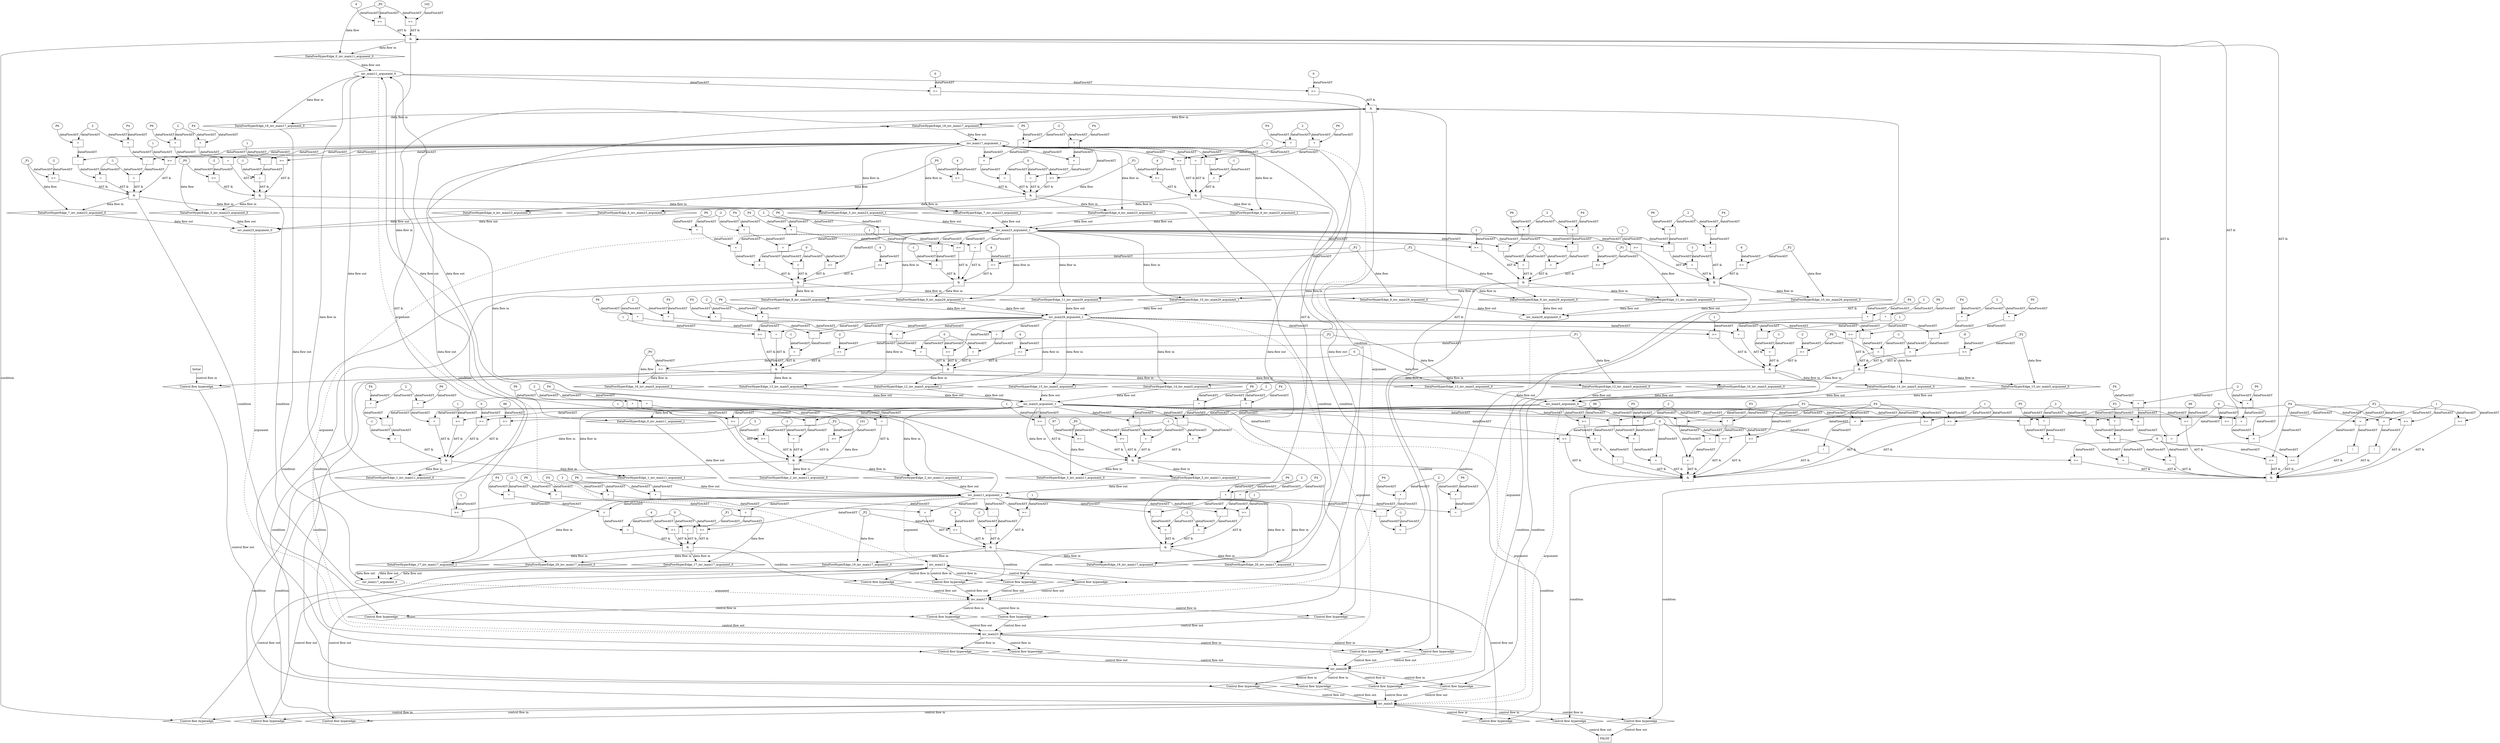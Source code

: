 digraph dag {
"inv_main11" [label="inv_main11" nodeName="inv_main11" class=cfn  shape="rect"];
"inv_main17" [label="inv_main17" nodeName="inv_main17" class=cfn  shape="rect"];
"inv_main23" [label="inv_main23" nodeName="inv_main23" class=cfn  shape="rect"];
"inv_main29" [label="inv_main29" nodeName="inv_main29" class=cfn  shape="rect"];
"inv_main5" [label="inv_main5" nodeName="inv_main5" class=cfn  shape="rect"];
FALSE [label="FALSE" nodeName=FALSE class=cfn  shape="rect"];
Initial [label="Initial" nodeName=Initial class=cfn  shape="rect"];
ControlFowHyperEdge_0 [label="Control flow hyperedge" nodeName=ControlFowHyperEdge_0 class=controlFlowHyperEdge shape="diamond"];
"inv_main5" -> ControlFowHyperEdge_0 [label="control flow in"]
ControlFowHyperEdge_0 -> "inv_main11" [label="control flow out"]
ControlFowHyperEdge_1 [label="Control flow hyperedge" nodeName=ControlFowHyperEdge_1 class=controlFlowHyperEdge shape="diamond"];
"inv_main5" -> ControlFowHyperEdge_1 [label="control flow in"]
ControlFowHyperEdge_1 -> "inv_main11" [label="control flow out"]
ControlFowHyperEdge_2 [label="Control flow hyperedge" nodeName=ControlFowHyperEdge_2 class=controlFlowHyperEdge shape="diamond"];
"inv_main5" -> ControlFowHyperEdge_2 [label="control flow in"]
ControlFowHyperEdge_2 -> "inv_main11" [label="control flow out"]
ControlFowHyperEdge_3 [label="Control flow hyperedge" nodeName=ControlFowHyperEdge_3 class=controlFlowHyperEdge shape="diamond"];
"inv_main5" -> ControlFowHyperEdge_3 [label="control flow in"]
ControlFowHyperEdge_3 -> "inv_main11" [label="control flow out"]
ControlFowHyperEdge_4 [label="Control flow hyperedge" nodeName=ControlFowHyperEdge_4 class=controlFlowHyperEdge shape="diamond"];
"inv_main17" -> ControlFowHyperEdge_4 [label="control flow in"]
ControlFowHyperEdge_4 -> "inv_main23" [label="control flow out"]
ControlFowHyperEdge_5 [label="Control flow hyperedge" nodeName=ControlFowHyperEdge_5 class=controlFlowHyperEdge shape="diamond"];
"inv_main17" -> ControlFowHyperEdge_5 [label="control flow in"]
ControlFowHyperEdge_5 -> "inv_main23" [label="control flow out"]
ControlFowHyperEdge_6 [label="Control flow hyperedge" nodeName=ControlFowHyperEdge_6 class=controlFlowHyperEdge shape="diamond"];
"inv_main17" -> ControlFowHyperEdge_6 [label="control flow in"]
ControlFowHyperEdge_6 -> "inv_main23" [label="control flow out"]
ControlFowHyperEdge_7 [label="Control flow hyperedge" nodeName=ControlFowHyperEdge_7 class=controlFlowHyperEdge shape="diamond"];
"inv_main17" -> ControlFowHyperEdge_7 [label="control flow in"]
ControlFowHyperEdge_7 -> "inv_main23" [label="control flow out"]
ControlFowHyperEdge_8 [label="Control flow hyperedge" nodeName=ControlFowHyperEdge_8 class=controlFlowHyperEdge shape="diamond"];
"inv_main23" -> ControlFowHyperEdge_8 [label="control flow in"]
ControlFowHyperEdge_8 -> "inv_main29" [label="control flow out"]
ControlFowHyperEdge_9 [label="Control flow hyperedge" nodeName=ControlFowHyperEdge_9 class=controlFlowHyperEdge shape="diamond"];
"inv_main23" -> ControlFowHyperEdge_9 [label="control flow in"]
ControlFowHyperEdge_9 -> "inv_main29" [label="control flow out"]
ControlFowHyperEdge_10 [label="Control flow hyperedge" nodeName=ControlFowHyperEdge_10 class=controlFlowHyperEdge shape="diamond"];
"inv_main23" -> ControlFowHyperEdge_10 [label="control flow in"]
ControlFowHyperEdge_10 -> "inv_main29" [label="control flow out"]
ControlFowHyperEdge_11 [label="Control flow hyperedge" nodeName=ControlFowHyperEdge_11 class=controlFlowHyperEdge shape="diamond"];
"inv_main23" -> ControlFowHyperEdge_11 [label="control flow in"]
ControlFowHyperEdge_11 -> "inv_main29" [label="control flow out"]
ControlFowHyperEdge_12 [label="Control flow hyperedge" nodeName=ControlFowHyperEdge_12 class=controlFlowHyperEdge shape="diamond"];
"inv_main29" -> ControlFowHyperEdge_12 [label="control flow in"]
ControlFowHyperEdge_12 -> "inv_main5" [label="control flow out"]
ControlFowHyperEdge_13 [label="Control flow hyperedge" nodeName=ControlFowHyperEdge_13 class=controlFlowHyperEdge shape="diamond"];
"inv_main29" -> ControlFowHyperEdge_13 [label="control flow in"]
ControlFowHyperEdge_13 -> "inv_main5" [label="control flow out"]
ControlFowHyperEdge_14 [label="Control flow hyperedge" nodeName=ControlFowHyperEdge_14 class=controlFlowHyperEdge shape="diamond"];
"inv_main29" -> ControlFowHyperEdge_14 [label="control flow in"]
ControlFowHyperEdge_14 -> "inv_main5" [label="control flow out"]
ControlFowHyperEdge_15 [label="Control flow hyperedge" nodeName=ControlFowHyperEdge_15 class=controlFlowHyperEdge shape="diamond"];
"inv_main29" -> ControlFowHyperEdge_15 [label="control flow in"]
ControlFowHyperEdge_15 -> "inv_main5" [label="control flow out"]
ControlFowHyperEdge_16 [label="Control flow hyperedge" nodeName=ControlFowHyperEdge_16 class=controlFlowHyperEdge shape="diamond"];
"Initial" -> ControlFowHyperEdge_16 [label="control flow in"]
ControlFowHyperEdge_16 -> "inv_main5" [label="control flow out"]
ControlFowHyperEdge_17 [label="Control flow hyperedge" nodeName=ControlFowHyperEdge_17 class=controlFlowHyperEdge shape="diamond"];
"inv_main11" -> ControlFowHyperEdge_17 [label="control flow in"]
ControlFowHyperEdge_17 -> "inv_main17" [label="control flow out"]
ControlFowHyperEdge_18 [label="Control flow hyperedge" nodeName=ControlFowHyperEdge_18 class=controlFlowHyperEdge shape="diamond"];
"inv_main11" -> ControlFowHyperEdge_18 [label="control flow in"]
ControlFowHyperEdge_18 -> "inv_main17" [label="control flow out"]
ControlFowHyperEdge_19 [label="Control flow hyperedge" nodeName=ControlFowHyperEdge_19 class=controlFlowHyperEdge shape="diamond"];
"inv_main11" -> ControlFowHyperEdge_19 [label="control flow in"]
ControlFowHyperEdge_19 -> "inv_main17" [label="control flow out"]
ControlFowHyperEdge_20 [label="Control flow hyperedge" nodeName=ControlFowHyperEdge_20 class=controlFlowHyperEdge shape="diamond"];
"inv_main11" -> ControlFowHyperEdge_20 [label="control flow in"]
ControlFowHyperEdge_20 -> "inv_main17" [label="control flow out"]
ControlFowHyperEdge_21 [label="Control flow hyperedge" nodeName=ControlFowHyperEdge_21 class=controlFlowHyperEdge shape="diamond"];
"inv_main5" -> ControlFowHyperEdge_21 [label="control flow in"]
ControlFowHyperEdge_21 -> "FALSE" [label="control flow out"]
ControlFowHyperEdge_22 [label="Control flow hyperedge" nodeName=ControlFowHyperEdge_22 class=controlFlowHyperEdge shape="diamond"];
"inv_main5" -> ControlFowHyperEdge_22 [label="control flow in"]
ControlFowHyperEdge_22 -> "FALSE" [label="control flow out"]
"inv_main11_argument_0" [label="inv_main11_argument_0" nodeName=argument0 class=argument  head="inv_main11" shape="oval"];
"inv_main11_argument_0" -> "inv_main11"[label="argument" style="dashed"]
"inv_main11_argument_1" [label="inv_main11_argument_1" nodeName=argument1 class=argument  head="inv_main11" shape="oval"];
"inv_main11_argument_1" -> "inv_main11"[label="argument" style="dashed"]
"inv_main5_argument_0" [label="inv_main5_argument_0" nodeName=argument0 class=argument  head="inv_main5" shape="oval"];
"inv_main5_argument_0" -> "inv_main5"[label="argument" style="dashed"]
"inv_main5_argument_1" [label="inv_main5_argument_1" nodeName=argument1 class=argument  head="inv_main5" shape="oval"];
"inv_main5_argument_1" -> "inv_main5"[label="argument" style="dashed"]
"inv_main23_argument_0" [label="inv_main23_argument_0" nodeName=argument0 class=argument  head="inv_main23" shape="oval"];
"inv_main23_argument_0" -> "inv_main23"[label="argument" style="dashed"]
"inv_main23_argument_1" [label="inv_main23_argument_1" nodeName=argument1 class=argument  head="inv_main23" shape="oval"];
"inv_main23_argument_1" -> "inv_main23"[label="argument" style="dashed"]
"inv_main17_argument_0" [label="inv_main17_argument_0" nodeName=argument0 class=argument  head="inv_main17" shape="oval"];
"inv_main17_argument_0" -> "inv_main17"[label="argument" style="dashed"]
"inv_main17_argument_1" [label="inv_main17_argument_1" nodeName=argument1 class=argument  head="inv_main17" shape="oval"];
"inv_main17_argument_1" -> "inv_main17"[label="argument" style="dashed"]
"inv_main29_argument_0" [label="inv_main29_argument_0" nodeName=argument0 class=argument  head="inv_main29" shape="oval"];
"inv_main29_argument_0" -> "inv_main29"[label="argument" style="dashed"]
"inv_main29_argument_1" [label="inv_main29_argument_1" nodeName=argument1 class=argument  head="inv_main29" shape="oval"];
"inv_main29_argument_1" -> "inv_main29"[label="argument" style="dashed"]

"xxxinv_main11___inv_main5_0xxx_and" [label="&" nodeName="xxxinv_main11___inv_main5_0xxx_and" class=Operator shape="rect"];
"xxxinv_main11___inv_main5_0xxxguard3_node_0" [label=">=" nodeName="xxxinv_main11___inv_main5_0xxxguard3_node_0" class=Operator  shape="rect"];
"inv_main5_argument_1" -> "xxxinv_main11___inv_main5_0xxxguard3_node_0"[label="dataFlowAST"]
"xxxinv_main11___inv_main5_0xxxguard_0_node_6" -> "xxxinv_main11___inv_main5_0xxxguard3_node_0"[label="dataFlowAST"]

"xxxinv_main11___inv_main5_0xxxguard3_node_0" -> "xxxinv_main11___inv_main5_0xxx_and" [label="AST &"];
"xxxinv_main11___inv_main5_0xxxguard_0_node_0" [label="=" nodeName="xxxinv_main11___inv_main5_0xxxguard_0_node_0" class=Operator  shape="rect"];
"xxxinv_main11___inv_main5_0xxxguard_0_node_1" [label="+" nodeName="xxxinv_main11___inv_main5_0xxxguard_0_node_1" class= Operator shape="rect"];
"xxxinv_main11___inv_main5_0xxxguard_0_node_3" [label="*" nodeName="xxxinv_main11___inv_main5_0xxxguard_0_node_3" class=Operator  shape="rect"];
"xxxinv_main11___inv_main5_0xxxguard_0_node_4" [label="-2" nodeName="xxxinv_main11___inv_main5_0xxxguard_0_node_4" class=Coeff ];
"xxxinv_main11___inv_main5_0xxxguard_0_node_5" [label="P4" nodeName="xxxinv_main11___inv_main5_0xxxguard_0_node_5" class=Constant ];
"xxxinv_main11___inv_main5_0xxxguard_0_node_6" [label="0" nodeName="xxxinv_main11___inv_main5_0xxxguard_0_node_6" class=Literal ];
"xxxinv_main11___inv_main5_0xxxguard_0_node_1" -> "xxxinv_main11___inv_main5_0xxxguard_0_node_0"[label="dataFlowAST"]
"xxxinv_main11___inv_main5_0xxxguard_0_node_6" -> "xxxinv_main11___inv_main5_0xxxguard_0_node_0"[label="dataFlowAST"]
"inv_main5_argument_1" -> "xxxinv_main11___inv_main5_0xxxguard_0_node_1"[label="dataFlowAST"]
"xxxinv_main11___inv_main5_0xxxguard_0_node_3" -> "xxxinv_main11___inv_main5_0xxxguard_0_node_1"[label="dataFlowAST"]
"xxxinv_main11___inv_main5_0xxxguard_0_node_5" -> "xxxinv_main11___inv_main5_0xxxguard_0_node_3"[label="dataFlowAST"]
"xxxinv_main11___inv_main5_0xxxguard_0_node_4" -> "xxxinv_main11___inv_main5_0xxxguard_0_node_3"[label="dataFlowAST"]

"xxxinv_main11___inv_main5_0xxxguard_0_node_0" -> "xxxinv_main11___inv_main5_0xxx_and" [label="AST &"];
"xxxinv_main11___inv_main5_0xxxguard4_node_0" [label=">=" nodeName="xxxinv_main11___inv_main5_0xxxguard4_node_0" class=Operator  shape="rect"];
"xxxinv_main11___inv_main5_0xxxguard4_node_2" [label="4" nodeName="xxxinv_main11___inv_main5_0xxxguard4_node_2" class=Literal ];
"xxxinv_main11___inv_main5_0xxxdataFlow_0_node_0" -> "xxxinv_main11___inv_main5_0xxxguard4_node_0"[label="dataFlowAST"]
"xxxinv_main11___inv_main5_0xxxguard4_node_2" -> "xxxinv_main11___inv_main5_0xxxguard4_node_0"[label="dataFlowAST"]

"xxxinv_main11___inv_main5_0xxxguard4_node_0" -> "xxxinv_main11___inv_main5_0xxx_and" [label="AST &"];
"xxxinv_main11___inv_main5_0xxxguard2_node_0" [label=">=" nodeName="xxxinv_main11___inv_main5_0xxxguard2_node_0" class=Operator  shape="rect"];
"xxxinv_main11___inv_main5_0xxxguard2_node_1" [label="102" nodeName="xxxinv_main11___inv_main5_0xxxguard2_node_1" class=Literal ];
"xxxinv_main11___inv_main5_0xxxguard2_node_1" -> "xxxinv_main11___inv_main5_0xxxguard2_node_0"[label="dataFlowAST"]
"xxxinv_main11___inv_main5_0xxxdataFlow_0_node_0" -> "xxxinv_main11___inv_main5_0xxxguard2_node_0"[label="dataFlowAST"]

"xxxinv_main11___inv_main5_0xxxguard2_node_0" -> "xxxinv_main11___inv_main5_0xxx_and" [label="AST &"];
"xxxinv_main11___inv_main5_0xxxguard1_node_0" [label="=" nodeName="xxxinv_main11___inv_main5_0xxxguard1_node_0" class=Operator  shape="rect"];
"xxxinv_main11___inv_main5_0xxxguard1_node_1" [label="+" nodeName="xxxinv_main11___inv_main5_0xxxguard1_node_1" class= Operator shape="rect"];
"xxxinv_main11___inv_main5_0xxxguard1_node_3" [label="*" nodeName="xxxinv_main11___inv_main5_0xxxguard1_node_3" class=Operator  shape="rect"];
"xxxinv_main11___inv_main5_0xxxguard_0_node_4" [label="-2" nodeName="xxxinv_main11___inv_main5_0xxxguard_0_node_4" class=Coeff ];
"xxxinv_main11___inv_main5_0xxxguard1_node_5" [label="P6" nodeName="xxxinv_main11___inv_main5_0xxxguard1_node_5" class=Constant ];
"xxxinv_main11___inv_main5_0xxxguard1_node_1" -> "xxxinv_main11___inv_main5_0xxxguard1_node_0"[label="dataFlowAST"]
"xxxinv_main11___inv_main5_0xxxguard_0_node_6" -> "xxxinv_main11___inv_main5_0xxxguard1_node_0"[label="dataFlowAST"]
"inv_main5_argument_1" -> "xxxinv_main11___inv_main5_0xxxguard1_node_1"[label="dataFlowAST"]
"xxxinv_main11___inv_main5_0xxxguard1_node_3" -> "xxxinv_main11___inv_main5_0xxxguard1_node_1"[label="dataFlowAST"]
"xxxinv_main11___inv_main5_0xxxguard1_node_5" -> "xxxinv_main11___inv_main5_0xxxguard1_node_3"[label="dataFlowAST"]
"xxxinv_main11___inv_main5_0xxxguard_0_node_4" -> "xxxinv_main11___inv_main5_0xxxguard1_node_3"[label="dataFlowAST"]

"xxxinv_main11___inv_main5_0xxxguard1_node_0" -> "xxxinv_main11___inv_main5_0xxx_and" [label="AST &"];
"xxxinv_main11___inv_main5_0xxx_and" -> "ControlFowHyperEdge_0" [label="condition"];
"xxxinv_main11___inv_main5_0xxxdataFlow_0_node_0" [label="_P0" nodeName="xxxinv_main11___inv_main5_0xxxdataFlow_0_node_0" class=Constant ];

"xxxinv_main11___inv_main5_0xxxdataFlow_0_node_0" -> "DataFowHyperEdge_0_inv_main11_argument_0" [label="data flow"];
"xxxinv_main11___inv_main5_1xxx_and" [label="&" nodeName="xxxinv_main11___inv_main5_1xxx_and" class=Operator shape="rect"];
"xxxinv_main11___inv_main5_1xxxguard2_node_0" [label="=" nodeName="xxxinv_main11___inv_main5_1xxxguard2_node_0" class=Operator  shape="rect"];
"xxxinv_main11___inv_main5_1xxxguard2_node_1" [label="-" nodeName="xxxinv_main11___inv_main5_1xxxguard2_node_1" class= Operator shape="rect"];
"xxxinv_main11___inv_main5_1xxxguard2_node_2" [label="*" nodeName="xxxinv_main11___inv_main5_1xxxguard2_node_2" class=Operator  shape="rect"];
"xxxinv_main11___inv_main5_1xxxguard2_node_3" [label="2" nodeName="xxxinv_main11___inv_main5_1xxxguard2_node_3" class=Coeff ];
"xxxinv_main11___inv_main5_1xxxguard2_node_4" [label="P4" nodeName="xxxinv_main11___inv_main5_1xxxguard2_node_4" class=Constant ];
"xxxinv_main11___inv_main5_1xxxguard2_node_6" [label="-1" nodeName="xxxinv_main11___inv_main5_1xxxguard2_node_6" class=Literal ];
"xxxinv_main11___inv_main5_1xxxguard2_node_1" -> "xxxinv_main11___inv_main5_1xxxguard2_node_0"[label="dataFlowAST"]
"xxxinv_main11___inv_main5_1xxxguard2_node_6" -> "xxxinv_main11___inv_main5_1xxxguard2_node_0"[label="dataFlowAST"]
"xxxinv_main11___inv_main5_1xxxguard2_node_2" -> "xxxinv_main11___inv_main5_1xxxguard2_node_1"[label="dataFlowAST"]
"inv_main5_argument_1" -> "xxxinv_main11___inv_main5_1xxxguard2_node_1"[label="dataFlowAST"]
"xxxinv_main11___inv_main5_1xxxguard2_node_3" -> "xxxinv_main11___inv_main5_1xxxguard2_node_2"[label="dataFlowAST"]
"xxxinv_main11___inv_main5_1xxxguard2_node_4" -> "xxxinv_main11___inv_main5_1xxxguard2_node_2"[label="dataFlowAST"]

"xxxinv_main11___inv_main5_1xxxguard2_node_0" -> "xxxinv_main11___inv_main5_1xxx_and" [label="AST &"];
"xxxinv_main11___inv_main5_1xxxguard1_node_0" [label=">=" nodeName="xxxinv_main11___inv_main5_1xxxguard1_node_0" class=Operator  shape="rect"];
"xxxinv_main11___inv_main5_1xxxguard1_node_2" [label="0" nodeName="xxxinv_main11___inv_main5_1xxxguard1_node_2" class=Literal ];
"inv_main5_argument_0" -> "xxxinv_main11___inv_main5_1xxxguard1_node_0"[label="dataFlowAST"]
"xxxinv_main11___inv_main5_1xxxguard1_node_2" -> "xxxinv_main11___inv_main5_1xxxguard1_node_0"[label="dataFlowAST"]

"xxxinv_main11___inv_main5_1xxxguard1_node_0" -> "xxxinv_main11___inv_main5_1xxx_and" [label="AST &"];
"xxxinv_main11___inv_main5_1xxxguard_0_node_0" [label=">=" nodeName="xxxinv_main11___inv_main5_1xxxguard_0_node_0" class=Operator  shape="rect"];
"xxxinv_main11___inv_main5_1xxxguard_0_node_2" [label="1" nodeName="xxxinv_main11___inv_main5_1xxxguard_0_node_2" class=Literal ];
"inv_main5_argument_1" -> "xxxinv_main11___inv_main5_1xxxguard_0_node_0"[label="dataFlowAST"]
"xxxinv_main11___inv_main5_1xxxguard_0_node_2" -> "xxxinv_main11___inv_main5_1xxxguard_0_node_0"[label="dataFlowAST"]

"xxxinv_main11___inv_main5_1xxxguard_0_node_0" -> "xxxinv_main11___inv_main5_1xxx_and" [label="AST &"];
"xxxinv_main11___inv_main5_1xxxguard3_node_0" [label="=" nodeName="xxxinv_main11___inv_main5_1xxxguard3_node_0" class=Operator  shape="rect"];
"xxxinv_main11___inv_main5_1xxxguard3_node_1" [label="*" nodeName="xxxinv_main11___inv_main5_1xxxguard3_node_1" class=Operator  shape="rect"];
"xxxinv_main11___inv_main5_1xxxguard2_node_3" [label="2" nodeName="xxxinv_main11___inv_main5_1xxxguard2_node_3" class=Coeff ];
"xxxinv_main11___inv_main5_1xxxguard3_node_3" [label="P6" nodeName="xxxinv_main11___inv_main5_1xxxguard3_node_3" class=Constant ];
"xxxinv_main11___inv_main5_1xxxguard3_node_1" -> "xxxinv_main11___inv_main5_1xxxguard3_node_0"[label="dataFlowAST"]
"inv_main5_argument_1" -> "xxxinv_main11___inv_main5_1xxxguard3_node_0"[label="dataFlowAST"]
"xxxinv_main11___inv_main5_1xxxguard2_node_3" -> "xxxinv_main11___inv_main5_1xxxguard3_node_1"[label="dataFlowAST"]
"xxxinv_main11___inv_main5_1xxxguard3_node_3" -> "xxxinv_main11___inv_main5_1xxxguard3_node_1"[label="dataFlowAST"]

"xxxinv_main11___inv_main5_1xxxguard3_node_0" -> "xxxinv_main11___inv_main5_1xxx_and" [label="AST &"];
"xxxinv_main11___inv_main5_1xxxguard4_node_0" [label=">=" nodeName="xxxinv_main11___inv_main5_1xxxguard4_node_0" class=Operator  shape="rect"];
"xxxinv_main11___inv_main5_1xxxguard4_node_1" [label="98" nodeName="xxxinv_main11___inv_main5_1xxxguard4_node_1" class=Literal ];
"xxxinv_main11___inv_main5_1xxxguard4_node_1" -> "xxxinv_main11___inv_main5_1xxxguard4_node_0"[label="dataFlowAST"]
"inv_main5_argument_0" -> "xxxinv_main11___inv_main5_1xxxguard4_node_0"[label="dataFlowAST"]

"xxxinv_main11___inv_main5_1xxxguard4_node_0" -> "xxxinv_main11___inv_main5_1xxx_and" [label="AST &"];
"xxxinv_main11___inv_main5_1xxx_and" -> "ControlFowHyperEdge_1" [label="condition"];
"xxxinv_main11___inv_main5_2xxx_and" [label="&" nodeName="xxxinv_main11___inv_main5_2xxx_and" class=Operator shape="rect"];
"xxxinv_main11___inv_main5_2xxxguard3_node_0" [label="=" nodeName="xxxinv_main11___inv_main5_2xxxguard3_node_0" class=Operator  shape="rect"];
"xxxinv_main11___inv_main5_2xxxguard3_node_1" [label="-" nodeName="xxxinv_main11___inv_main5_2xxxguard3_node_1" class= Operator shape="rect"];
"xxxinv_main11___inv_main5_2xxxguard3_node_2" [label="*" nodeName="xxxinv_main11___inv_main5_2xxxguard3_node_2" class=Operator  shape="rect"];
"xxxinv_main11___inv_main5_2xxxguard2_node_2" [label="2" nodeName="xxxinv_main11___inv_main5_2xxxguard2_node_2" class=Coeff ];
"xxxinv_main11___inv_main5_2xxxguard3_node_4" [label="P6" nodeName="xxxinv_main11___inv_main5_2xxxguard3_node_4" class=Constant ];
"xxxinv_main11___inv_main5_2xxxguard3_node_6" [label="-1" nodeName="xxxinv_main11___inv_main5_2xxxguard3_node_6" class=Literal ];
"xxxinv_main11___inv_main5_2xxxguard3_node_1" -> "xxxinv_main11___inv_main5_2xxxguard3_node_0"[label="dataFlowAST"]
"xxxinv_main11___inv_main5_2xxxguard3_node_6" -> "xxxinv_main11___inv_main5_2xxxguard3_node_0"[label="dataFlowAST"]
"xxxinv_main11___inv_main5_2xxxguard3_node_2" -> "xxxinv_main11___inv_main5_2xxxguard3_node_1"[label="dataFlowAST"]
"inv_main5_argument_1" -> "xxxinv_main11___inv_main5_2xxxguard3_node_1"[label="dataFlowAST"]
"xxxinv_main11___inv_main5_2xxxguard2_node_2" -> "xxxinv_main11___inv_main5_2xxxguard3_node_2"[label="dataFlowAST"]
"xxxinv_main11___inv_main5_2xxxguard3_node_4" -> "xxxinv_main11___inv_main5_2xxxguard3_node_2"[label="dataFlowAST"]

"xxxinv_main11___inv_main5_2xxxguard3_node_0" -> "xxxinv_main11___inv_main5_2xxx_and" [label="AST &"];
"xxxinv_main11___inv_main5_2xxxguard1_node_0" [label=">=" nodeName="xxxinv_main11___inv_main5_2xxxguard1_node_0" class=Operator  shape="rect"];
"xxxinv_main11___inv_main5_2xxxguard1_node_2" [label="3" nodeName="xxxinv_main11___inv_main5_2xxxguard1_node_2" class=Literal ];
"xxxinv_main11___inv_main5_2xxxdataFlow_0_node_0" -> "xxxinv_main11___inv_main5_2xxxguard1_node_0"[label="dataFlowAST"]
"xxxinv_main11___inv_main5_2xxxguard1_node_2" -> "xxxinv_main11___inv_main5_2xxxguard1_node_0"[label="dataFlowAST"]

"xxxinv_main11___inv_main5_2xxxguard1_node_0" -> "xxxinv_main11___inv_main5_2xxx_and" [label="AST &"];
"xxxinv_main11___inv_main5_2xxxguard4_node_0" [label=">=" nodeName="xxxinv_main11___inv_main5_2xxxguard4_node_0" class=Operator  shape="rect"];
"xxxinv_main11___inv_main5_2xxxguard4_node_1" [label="101" nodeName="xxxinv_main11___inv_main5_2xxxguard4_node_1" class=Literal ];
"xxxinv_main11___inv_main5_2xxxguard4_node_1" -> "xxxinv_main11___inv_main5_2xxxguard4_node_0"[label="dataFlowAST"]
"xxxinv_main11___inv_main5_2xxxdataFlow_0_node_0" -> "xxxinv_main11___inv_main5_2xxxguard4_node_0"[label="dataFlowAST"]

"xxxinv_main11___inv_main5_2xxxguard4_node_0" -> "xxxinv_main11___inv_main5_2xxx_and" [label="AST &"];
"xxxinv_main11___inv_main5_2xxxguard2_node_0" [label="=" nodeName="xxxinv_main11___inv_main5_2xxxguard2_node_0" class=Operator  shape="rect"];
"xxxinv_main11___inv_main5_2xxxguard2_node_1" [label="*" nodeName="xxxinv_main11___inv_main5_2xxxguard2_node_1" class=Operator  shape="rect"];
"xxxinv_main11___inv_main5_2xxxguard2_node_2" [label="2" nodeName="xxxinv_main11___inv_main5_2xxxguard2_node_2" class=Coeff ];
"xxxinv_main11___inv_main5_2xxxguard2_node_3" [label="P4" nodeName="xxxinv_main11___inv_main5_2xxxguard2_node_3" class=Constant ];
"xxxinv_main11___inv_main5_2xxxguard2_node_1" -> "xxxinv_main11___inv_main5_2xxxguard2_node_0"[label="dataFlowAST"]
"inv_main5_argument_1" -> "xxxinv_main11___inv_main5_2xxxguard2_node_0"[label="dataFlowAST"]
"xxxinv_main11___inv_main5_2xxxguard2_node_2" -> "xxxinv_main11___inv_main5_2xxxguard2_node_1"[label="dataFlowAST"]
"xxxinv_main11___inv_main5_2xxxguard2_node_3" -> "xxxinv_main11___inv_main5_2xxxguard2_node_1"[label="dataFlowAST"]

"xxxinv_main11___inv_main5_2xxxguard2_node_0" -> "xxxinv_main11___inv_main5_2xxx_and" [label="AST &"];
"xxxinv_main11___inv_main5_2xxxguard_0_node_0" [label=">=" nodeName="xxxinv_main11___inv_main5_2xxxguard_0_node_0" class=Operator  shape="rect"];
"xxxinv_main11___inv_main5_2xxxguard_0_node_2" [label="1" nodeName="xxxinv_main11___inv_main5_2xxxguard_0_node_2" class=Literal ];
"inv_main5_argument_1" -> "xxxinv_main11___inv_main5_2xxxguard_0_node_0"[label="dataFlowAST"]
"xxxinv_main11___inv_main5_2xxxguard_0_node_2" -> "xxxinv_main11___inv_main5_2xxxguard_0_node_0"[label="dataFlowAST"]

"xxxinv_main11___inv_main5_2xxxguard_0_node_0" -> "xxxinv_main11___inv_main5_2xxx_and" [label="AST &"];
"xxxinv_main11___inv_main5_2xxx_and" -> "ControlFowHyperEdge_2" [label="condition"];
"xxxinv_main11___inv_main5_2xxxdataFlow_0_node_0" [label="_P2" nodeName="xxxinv_main11___inv_main5_2xxxdataFlow_0_node_0" class=Constant ];

"xxxinv_main11___inv_main5_2xxxdataFlow_0_node_0" -> "DataFowHyperEdge_2_inv_main11_argument_0" [label="data flow"];
"xxxinv_main11___inv_main5_3xxx_and" [label="&" nodeName="xxxinv_main11___inv_main5_3xxx_and" class=Operator shape="rect"];
"xxxinv_main11___inv_main5_3xxxguard1_node_0" [label=">=" nodeName="xxxinv_main11___inv_main5_3xxxguard1_node_0" class=Operator  shape="rect"];
"xxxinv_main11___inv_main5_3xxxguard1_node_2" [label="-1" nodeName="xxxinv_main11___inv_main5_3xxxguard1_node_2" class=Literal ];
"xxxinv_main11___inv_main5_3xxxdataFlow_0_node_0" -> "xxxinv_main11___inv_main5_3xxxguard1_node_0"[label="dataFlowAST"]
"xxxinv_main11___inv_main5_3xxxguard1_node_2" -> "xxxinv_main11___inv_main5_3xxxguard1_node_0"[label="dataFlowAST"]

"xxxinv_main11___inv_main5_3xxxguard1_node_0" -> "xxxinv_main11___inv_main5_3xxx_and" [label="AST &"];
"xxxinv_main11___inv_main5_3xxxguard2_node_0" [label="=" nodeName="xxxinv_main11___inv_main5_3xxxguard2_node_0" class=Operator  shape="rect"];
"xxxinv_main11___inv_main5_3xxxguard2_node_1" [label="-" nodeName="xxxinv_main11___inv_main5_3xxxguard2_node_1" class= Operator shape="rect"];
"xxxinv_main11___inv_main5_3xxxguard2_node_2" [label="*" nodeName="xxxinv_main11___inv_main5_3xxxguard2_node_2" class=Operator  shape="rect"];
"xxxinv_main11___inv_main5_3xxxguard2_node_3" [label="2" nodeName="xxxinv_main11___inv_main5_3xxxguard2_node_3" class=Coeff ];
"xxxinv_main11___inv_main5_3xxxguard2_node_4" [label="P4" nodeName="xxxinv_main11___inv_main5_3xxxguard2_node_4" class=Constant ];
"xxxinv_main11___inv_main5_3xxxguard2_node_1" -> "xxxinv_main11___inv_main5_3xxxguard2_node_0"[label="dataFlowAST"]
"xxxinv_main11___inv_main5_3xxxguard1_node_2" -> "xxxinv_main11___inv_main5_3xxxguard2_node_0"[label="dataFlowAST"]
"xxxinv_main11___inv_main5_3xxxguard2_node_2" -> "xxxinv_main11___inv_main5_3xxxguard2_node_1"[label="dataFlowAST"]
"inv_main5_argument_1" -> "xxxinv_main11___inv_main5_3xxxguard2_node_1"[label="dataFlowAST"]
"xxxinv_main11___inv_main5_3xxxguard2_node_3" -> "xxxinv_main11___inv_main5_3xxxguard2_node_2"[label="dataFlowAST"]
"xxxinv_main11___inv_main5_3xxxguard2_node_4" -> "xxxinv_main11___inv_main5_3xxxguard2_node_2"[label="dataFlowAST"]

"xxxinv_main11___inv_main5_3xxxguard2_node_0" -> "xxxinv_main11___inv_main5_3xxx_and" [label="AST &"];
"xxxinv_main11___inv_main5_3xxxguard_0_node_0" [label=">=" nodeName="xxxinv_main11___inv_main5_3xxxguard_0_node_0" class=Operator  shape="rect"];
"xxxinv_main11___inv_main5_3xxxguard_0_node_2" [label="1" nodeName="xxxinv_main11___inv_main5_3xxxguard_0_node_2" class=Literal ];
"inv_main5_argument_1" -> "xxxinv_main11___inv_main5_3xxxguard_0_node_0"[label="dataFlowAST"]
"xxxinv_main11___inv_main5_3xxxguard_0_node_2" -> "xxxinv_main11___inv_main5_3xxxguard_0_node_0"[label="dataFlowAST"]

"xxxinv_main11___inv_main5_3xxxguard_0_node_0" -> "xxxinv_main11___inv_main5_3xxx_and" [label="AST &"];
"xxxinv_main11___inv_main5_3xxxguard4_node_0" [label=">=" nodeName="xxxinv_main11___inv_main5_3xxxguard4_node_0" class=Operator  shape="rect"];
"xxxinv_main11___inv_main5_3xxxguard4_node_1" [label="97" nodeName="xxxinv_main11___inv_main5_3xxxguard4_node_1" class=Literal ];
"xxxinv_main11___inv_main5_3xxxguard4_node_1" -> "xxxinv_main11___inv_main5_3xxxguard4_node_0"[label="dataFlowAST"]
"xxxinv_main11___inv_main5_3xxxdataFlow_0_node_0" -> "xxxinv_main11___inv_main5_3xxxguard4_node_0"[label="dataFlowAST"]

"xxxinv_main11___inv_main5_3xxxguard4_node_0" -> "xxxinv_main11___inv_main5_3xxx_and" [label="AST &"];
"xxxinv_main11___inv_main5_3xxxguard3_node_0" [label="=" nodeName="xxxinv_main11___inv_main5_3xxxguard3_node_0" class=Operator  shape="rect"];
"xxxinv_main11___inv_main5_3xxxguard3_node_1" [label="-" nodeName="xxxinv_main11___inv_main5_3xxxguard3_node_1" class= Operator shape="rect"];
"xxxinv_main11___inv_main5_3xxxguard3_node_2" [label="*" nodeName="xxxinv_main11___inv_main5_3xxxguard3_node_2" class=Operator  shape="rect"];
"xxxinv_main11___inv_main5_3xxxguard2_node_3" [label="2" nodeName="xxxinv_main11___inv_main5_3xxxguard2_node_3" class=Coeff ];
"xxxinv_main11___inv_main5_3xxxguard3_node_4" [label="P6" nodeName="xxxinv_main11___inv_main5_3xxxguard3_node_4" class=Constant ];
"xxxinv_main11___inv_main5_3xxxguard3_node_1" -> "xxxinv_main11___inv_main5_3xxxguard3_node_0"[label="dataFlowAST"]
"xxxinv_main11___inv_main5_3xxxguard1_node_2" -> "xxxinv_main11___inv_main5_3xxxguard3_node_0"[label="dataFlowAST"]
"xxxinv_main11___inv_main5_3xxxguard3_node_2" -> "xxxinv_main11___inv_main5_3xxxguard3_node_1"[label="dataFlowAST"]
"inv_main5_argument_1" -> "xxxinv_main11___inv_main5_3xxxguard3_node_1"[label="dataFlowAST"]
"xxxinv_main11___inv_main5_3xxxguard2_node_3" -> "xxxinv_main11___inv_main5_3xxxguard3_node_2"[label="dataFlowAST"]
"xxxinv_main11___inv_main5_3xxxguard3_node_4" -> "xxxinv_main11___inv_main5_3xxxguard3_node_2"[label="dataFlowAST"]

"xxxinv_main11___inv_main5_3xxxguard3_node_0" -> "xxxinv_main11___inv_main5_3xxx_and" [label="AST &"];
"xxxinv_main11___inv_main5_3xxx_and" -> "ControlFowHyperEdge_3" [label="condition"];
"xxxinv_main11___inv_main5_3xxxdataFlow_0_node_0" [label="_P0" nodeName="xxxinv_main11___inv_main5_3xxxdataFlow_0_node_0" class=Constant ];

"xxxinv_main11___inv_main5_3xxxdataFlow_0_node_0" -> "DataFowHyperEdge_3_inv_main11_argument_0" [label="data flow"];
"xxxinv_main23___inv_main17_4xxx_and" [label="&" nodeName="xxxinv_main23___inv_main17_4xxx_and" class=Operator shape="rect"];
"xxxinv_main23___inv_main17_4xxxguard_0_node_0" [label=">=" nodeName="xxxinv_main23___inv_main17_4xxxguard_0_node_0" class=Operator  shape="rect"];
"xxxinv_main23___inv_main17_4xxxguard_0_node_2" [label="4" nodeName="xxxinv_main23___inv_main17_4xxxguard_0_node_2" class=Literal ];
"xxxinv_main23___inv_main17_4xxxdataFlow_0_node_0" -> "xxxinv_main23___inv_main17_4xxxguard_0_node_0"[label="dataFlowAST"]
"xxxinv_main23___inv_main17_4xxxguard_0_node_2" -> "xxxinv_main23___inv_main17_4xxxguard_0_node_0"[label="dataFlowAST"]

"xxxinv_main23___inv_main17_4xxxguard_0_node_0" -> "xxxinv_main23___inv_main17_4xxx_and" [label="AST &"];
"xxxinv_main23___inv_main17_4xxxguard1_node_0" [label=">=" nodeName="xxxinv_main23___inv_main17_4xxxguard1_node_0" class=Operator  shape="rect"];
"xxxinv_main23___inv_main17_4xxxguard1_node_2" [label="0" nodeName="xxxinv_main23___inv_main17_4xxxguard1_node_2" class=Literal ];
"inv_main17_argument_1" -> "xxxinv_main23___inv_main17_4xxxguard1_node_0"[label="dataFlowAST"]
"xxxinv_main23___inv_main17_4xxxguard1_node_2" -> "xxxinv_main23___inv_main17_4xxxguard1_node_0"[label="dataFlowAST"]

"xxxinv_main23___inv_main17_4xxxguard1_node_0" -> "xxxinv_main23___inv_main17_4xxx_and" [label="AST &"];
"xxxinv_main23___inv_main17_4xxxguard2_node_0" [label="=" nodeName="xxxinv_main23___inv_main17_4xxxguard2_node_0" class=Operator  shape="rect"];
"xxxinv_main23___inv_main17_4xxxguard2_node_1" [label="+" nodeName="xxxinv_main23___inv_main17_4xxxguard2_node_1" class= Operator shape="rect"];
"xxxinv_main23___inv_main17_4xxxguard2_node_3" [label="*" nodeName="xxxinv_main23___inv_main17_4xxxguard2_node_3" class=Operator  shape="rect"];
"xxxinv_main23___inv_main17_4xxxguard2_node_4" [label="-2" nodeName="xxxinv_main23___inv_main17_4xxxguard2_node_4" class=Coeff ];
"xxxinv_main23___inv_main17_4xxxguard2_node_5" [label="P6" nodeName="xxxinv_main23___inv_main17_4xxxguard2_node_5" class=Constant ];
"xxxinv_main23___inv_main17_4xxxguard2_node_1" -> "xxxinv_main23___inv_main17_4xxxguard2_node_0"[label="dataFlowAST"]
"xxxinv_main23___inv_main17_4xxxguard1_node_2" -> "xxxinv_main23___inv_main17_4xxxguard2_node_0"[label="dataFlowAST"]
"inv_main17_argument_1" -> "xxxinv_main23___inv_main17_4xxxguard2_node_1"[label="dataFlowAST"]
"xxxinv_main23___inv_main17_4xxxguard2_node_3" -> "xxxinv_main23___inv_main17_4xxxguard2_node_1"[label="dataFlowAST"]
"xxxinv_main23___inv_main17_4xxxguard2_node_5" -> "xxxinv_main23___inv_main17_4xxxguard2_node_3"[label="dataFlowAST"]
"xxxinv_main23___inv_main17_4xxxguard2_node_4" -> "xxxinv_main23___inv_main17_4xxxguard2_node_3"[label="dataFlowAST"]

"xxxinv_main23___inv_main17_4xxxguard2_node_0" -> "xxxinv_main23___inv_main17_4xxx_and" [label="AST &"];
"xxxinv_main23___inv_main17_4xxxguard3_node_0" [label="=" nodeName="xxxinv_main23___inv_main17_4xxxguard3_node_0" class=Operator  shape="rect"];
"xxxinv_main23___inv_main17_4xxxguard3_node_1" [label="+" nodeName="xxxinv_main23___inv_main17_4xxxguard3_node_1" class= Operator shape="rect"];
"xxxinv_main23___inv_main17_4xxxguard3_node_3" [label="*" nodeName="xxxinv_main23___inv_main17_4xxxguard3_node_3" class=Operator  shape="rect"];
"xxxinv_main23___inv_main17_4xxxguard2_node_4" [label="-2" nodeName="xxxinv_main23___inv_main17_4xxxguard2_node_4" class=Coeff ];
"xxxinv_main23___inv_main17_4xxxguard3_node_5" [label="P4" nodeName="xxxinv_main23___inv_main17_4xxxguard3_node_5" class=Constant ];
"xxxinv_main23___inv_main17_4xxxguard3_node_1" -> "xxxinv_main23___inv_main17_4xxxguard3_node_0"[label="dataFlowAST"]
"xxxinv_main23___inv_main17_4xxxguard1_node_2" -> "xxxinv_main23___inv_main17_4xxxguard3_node_0"[label="dataFlowAST"]
"inv_main17_argument_1" -> "xxxinv_main23___inv_main17_4xxxguard3_node_1"[label="dataFlowAST"]
"xxxinv_main23___inv_main17_4xxxguard3_node_3" -> "xxxinv_main23___inv_main17_4xxxguard3_node_1"[label="dataFlowAST"]
"xxxinv_main23___inv_main17_4xxxguard3_node_5" -> "xxxinv_main23___inv_main17_4xxxguard3_node_3"[label="dataFlowAST"]
"xxxinv_main23___inv_main17_4xxxguard2_node_4" -> "xxxinv_main23___inv_main17_4xxxguard3_node_3"[label="dataFlowAST"]

"xxxinv_main23___inv_main17_4xxxguard3_node_0" -> "xxxinv_main23___inv_main17_4xxx_and" [label="AST &"];
"xxxinv_main23___inv_main17_4xxx_and" -> "ControlFowHyperEdge_4" [label="condition"];
"xxxinv_main23___inv_main17_4xxxdataFlow_0_node_0" [label="_P0" nodeName="xxxinv_main23___inv_main17_4xxxdataFlow_0_node_0" class=Constant ];

"xxxinv_main23___inv_main17_4xxxdataFlow_0_node_0" -> "DataFowHyperEdge_4_inv_main23_argument_0" [label="data flow"];
"xxxinv_main23___inv_main17_5xxx_and" [label="&" nodeName="xxxinv_main23___inv_main17_5xxx_and" class=Operator shape="rect"];
"xxxinv_main23___inv_main17_5xxxguard_0_node_0" [label="=" nodeName="xxxinv_main23___inv_main17_5xxxguard_0_node_0" class=Operator  shape="rect"];
"xxxinv_main23___inv_main17_5xxxguard_0_node_1" [label="-" nodeName="xxxinv_main23___inv_main17_5xxxguard_0_node_1" class= Operator shape="rect"];
"xxxinv_main23___inv_main17_5xxxguard_0_node_2" [label="*" nodeName="xxxinv_main23___inv_main17_5xxxguard_0_node_2" class=Operator  shape="rect"];
"xxxinv_main23___inv_main17_5xxxguard_0_node_3" [label="2" nodeName="xxxinv_main23___inv_main17_5xxxguard_0_node_3" class=Coeff ];
"xxxinv_main23___inv_main17_5xxxguard_0_node_4" [label="P4" nodeName="xxxinv_main23___inv_main17_5xxxguard_0_node_4" class=Constant ];
"xxxinv_main23___inv_main17_5xxxguard_0_node_6" [label="-1" nodeName="xxxinv_main23___inv_main17_5xxxguard_0_node_6" class=Literal ];
"xxxinv_main23___inv_main17_5xxxguard_0_node_1" -> "xxxinv_main23___inv_main17_5xxxguard_0_node_0"[label="dataFlowAST"]
"xxxinv_main23___inv_main17_5xxxguard_0_node_6" -> "xxxinv_main23___inv_main17_5xxxguard_0_node_0"[label="dataFlowAST"]
"xxxinv_main23___inv_main17_5xxxguard_0_node_2" -> "xxxinv_main23___inv_main17_5xxxguard_0_node_1"[label="dataFlowAST"]
"inv_main17_argument_1" -> "xxxinv_main23___inv_main17_5xxxguard_0_node_1"[label="dataFlowAST"]
"xxxinv_main23___inv_main17_5xxxguard_0_node_3" -> "xxxinv_main23___inv_main17_5xxxguard_0_node_2"[label="dataFlowAST"]
"xxxinv_main23___inv_main17_5xxxguard_0_node_4" -> "xxxinv_main23___inv_main17_5xxxguard_0_node_2"[label="dataFlowAST"]

"xxxinv_main23___inv_main17_5xxxguard_0_node_0" -> "xxxinv_main23___inv_main17_5xxx_and" [label="AST &"];
"xxxinv_main23___inv_main17_5xxxguard1_node_0" [label="=" nodeName="xxxinv_main23___inv_main17_5xxxguard1_node_0" class=Operator  shape="rect"];
"xxxinv_main23___inv_main17_5xxxguard1_node_1" [label="*" nodeName="xxxinv_main23___inv_main17_5xxxguard1_node_1" class=Operator  shape="rect"];
"xxxinv_main23___inv_main17_5xxxguard_0_node_3" [label="2" nodeName="xxxinv_main23___inv_main17_5xxxguard_0_node_3" class=Coeff ];
"xxxinv_main23___inv_main17_5xxxguard1_node_3" [label="P6" nodeName="xxxinv_main23___inv_main17_5xxxguard1_node_3" class=Constant ];
"xxxinv_main23___inv_main17_5xxxguard1_node_1" -> "xxxinv_main23___inv_main17_5xxxguard1_node_0"[label="dataFlowAST"]
"inv_main17_argument_1" -> "xxxinv_main23___inv_main17_5xxxguard1_node_0"[label="dataFlowAST"]
"xxxinv_main23___inv_main17_5xxxguard_0_node_3" -> "xxxinv_main23___inv_main17_5xxxguard1_node_1"[label="dataFlowAST"]
"xxxinv_main23___inv_main17_5xxxguard1_node_3" -> "xxxinv_main23___inv_main17_5xxxguard1_node_1"[label="dataFlowAST"]

"xxxinv_main23___inv_main17_5xxxguard1_node_0" -> "xxxinv_main23___inv_main17_5xxx_and" [label="AST &"];
"xxxinv_main23___inv_main17_5xxxguard2_node_0" [label=">=" nodeName="xxxinv_main23___inv_main17_5xxxguard2_node_0" class=Operator  shape="rect"];
"xxxinv_main23___inv_main17_5xxxguard2_node_2" [label="-2" nodeName="xxxinv_main23___inv_main17_5xxxguard2_node_2" class=Literal ];
"xxxinv_main23___inv_main17_5xxxdataFlow_0_node_0" -> "xxxinv_main23___inv_main17_5xxxguard2_node_0"[label="dataFlowAST"]
"xxxinv_main23___inv_main17_5xxxguard2_node_2" -> "xxxinv_main23___inv_main17_5xxxguard2_node_0"[label="dataFlowAST"]

"xxxinv_main23___inv_main17_5xxxguard2_node_0" -> "xxxinv_main23___inv_main17_5xxx_and" [label="AST &"];
"xxxinv_main23___inv_main17_5xxxguard3_node_0" [label=">=" nodeName="xxxinv_main23___inv_main17_5xxxguard3_node_0" class=Operator  shape="rect"];
"xxxinv_main23___inv_main17_5xxxguard3_node_2" [label="1" nodeName="xxxinv_main23___inv_main17_5xxxguard3_node_2" class=Literal ];
"inv_main17_argument_1" -> "xxxinv_main23___inv_main17_5xxxguard3_node_0"[label="dataFlowAST"]
"xxxinv_main23___inv_main17_5xxxguard3_node_2" -> "xxxinv_main23___inv_main17_5xxxguard3_node_0"[label="dataFlowAST"]

"xxxinv_main23___inv_main17_5xxxguard3_node_0" -> "xxxinv_main23___inv_main17_5xxx_and" [label="AST &"];
"xxxinv_main23___inv_main17_5xxx_and" -> "ControlFowHyperEdge_5" [label="condition"];
"xxxinv_main23___inv_main17_5xxxdataFlow_0_node_0" [label="_P0" nodeName="xxxinv_main23___inv_main17_5xxxdataFlow_0_node_0" class=Constant ];

"xxxinv_main23___inv_main17_5xxxdataFlow_0_node_0" -> "DataFowHyperEdge_5_inv_main23_argument_0" [label="data flow"];
"xxxinv_main23___inv_main17_6xxx_and" [label="&" nodeName="xxxinv_main23___inv_main17_6xxx_and" class=Operator shape="rect"];
"xxxinv_main23___inv_main17_6xxxguard_0_node_0" [label="=" nodeName="xxxinv_main23___inv_main17_6xxxguard_0_node_0" class=Operator  shape="rect"];
"xxxinv_main23___inv_main17_6xxxguard_0_node_1" [label="*" nodeName="xxxinv_main23___inv_main17_6xxxguard_0_node_1" class=Operator  shape="rect"];
"xxxinv_main23___inv_main17_6xxxguard_0_node_2" [label="2" nodeName="xxxinv_main23___inv_main17_6xxxguard_0_node_2" class=Coeff ];
"xxxinv_main23___inv_main17_6xxxguard_0_node_3" [label="P4" nodeName="xxxinv_main23___inv_main17_6xxxguard_0_node_3" class=Constant ];
"xxxinv_main23___inv_main17_6xxxguard_0_node_1" -> "xxxinv_main23___inv_main17_6xxxguard_0_node_0"[label="dataFlowAST"]
"inv_main17_argument_1" -> "xxxinv_main23___inv_main17_6xxxguard_0_node_0"[label="dataFlowAST"]
"xxxinv_main23___inv_main17_6xxxguard_0_node_2" -> "xxxinv_main23___inv_main17_6xxxguard_0_node_1"[label="dataFlowAST"]
"xxxinv_main23___inv_main17_6xxxguard_0_node_3" -> "xxxinv_main23___inv_main17_6xxxguard_0_node_1"[label="dataFlowAST"]

"xxxinv_main23___inv_main17_6xxxguard_0_node_0" -> "xxxinv_main23___inv_main17_6xxx_and" [label="AST &"];
"xxxinv_main23___inv_main17_6xxxguard1_node_0" [label="=" nodeName="xxxinv_main23___inv_main17_6xxxguard1_node_0" class=Operator  shape="rect"];
"xxxinv_main23___inv_main17_6xxxguard1_node_1" [label="-" nodeName="xxxinv_main23___inv_main17_6xxxguard1_node_1" class= Operator shape="rect"];
"xxxinv_main23___inv_main17_6xxxguard1_node_2" [label="*" nodeName="xxxinv_main23___inv_main17_6xxxguard1_node_2" class=Operator  shape="rect"];
"xxxinv_main23___inv_main17_6xxxguard_0_node_2" [label="2" nodeName="xxxinv_main23___inv_main17_6xxxguard_0_node_2" class=Coeff ];
"xxxinv_main23___inv_main17_6xxxguard1_node_4" [label="P6" nodeName="xxxinv_main23___inv_main17_6xxxguard1_node_4" class=Constant ];
"xxxinv_main23___inv_main17_6xxxguard1_node_6" [label="-1" nodeName="xxxinv_main23___inv_main17_6xxxguard1_node_6" class=Literal ];
"xxxinv_main23___inv_main17_6xxxguard1_node_1" -> "xxxinv_main23___inv_main17_6xxxguard1_node_0"[label="dataFlowAST"]
"xxxinv_main23___inv_main17_6xxxguard1_node_6" -> "xxxinv_main23___inv_main17_6xxxguard1_node_0"[label="dataFlowAST"]
"xxxinv_main23___inv_main17_6xxxguard1_node_2" -> "xxxinv_main23___inv_main17_6xxxguard1_node_1"[label="dataFlowAST"]
"inv_main17_argument_1" -> "xxxinv_main23___inv_main17_6xxxguard1_node_1"[label="dataFlowAST"]
"xxxinv_main23___inv_main17_6xxxguard_0_node_2" -> "xxxinv_main23___inv_main17_6xxxguard1_node_2"[label="dataFlowAST"]
"xxxinv_main23___inv_main17_6xxxguard1_node_4" -> "xxxinv_main23___inv_main17_6xxxguard1_node_2"[label="dataFlowAST"]

"xxxinv_main23___inv_main17_6xxxguard1_node_0" -> "xxxinv_main23___inv_main17_6xxx_and" [label="AST &"];
"xxxinv_main23___inv_main17_6xxxguard2_node_0" [label=">=" nodeName="xxxinv_main23___inv_main17_6xxxguard2_node_0" class=Operator  shape="rect"];
"xxxinv_main23___inv_main17_6xxxguard2_node_2" [label="4" nodeName="xxxinv_main23___inv_main17_6xxxguard2_node_2" class=Literal ];
"xxxinv_main23___inv_main17_6xxxdataFlow_0_node_0" -> "xxxinv_main23___inv_main17_6xxxguard2_node_0"[label="dataFlowAST"]
"xxxinv_main23___inv_main17_6xxxguard2_node_2" -> "xxxinv_main23___inv_main17_6xxxguard2_node_0"[label="dataFlowAST"]

"xxxinv_main23___inv_main17_6xxxguard2_node_0" -> "xxxinv_main23___inv_main17_6xxx_and" [label="AST &"];
"xxxinv_main23___inv_main17_6xxxguard3_node_0" [label=">=" nodeName="xxxinv_main23___inv_main17_6xxxguard3_node_0" class=Operator  shape="rect"];
"xxxinv_main23___inv_main17_6xxxguard3_node_2" [label="1" nodeName="xxxinv_main23___inv_main17_6xxxguard3_node_2" class=Literal ];
"inv_main17_argument_1" -> "xxxinv_main23___inv_main17_6xxxguard3_node_0"[label="dataFlowAST"]
"xxxinv_main23___inv_main17_6xxxguard3_node_2" -> "xxxinv_main23___inv_main17_6xxxguard3_node_0"[label="dataFlowAST"]

"xxxinv_main23___inv_main17_6xxxguard3_node_0" -> "xxxinv_main23___inv_main17_6xxx_and" [label="AST &"];
"xxxinv_main23___inv_main17_6xxx_and" -> "ControlFowHyperEdge_6" [label="condition"];
"xxxinv_main23___inv_main17_6xxxdataFlow_0_node_0" [label="_P1" nodeName="xxxinv_main23___inv_main17_6xxxdataFlow_0_node_0" class=Constant ];

"xxxinv_main23___inv_main17_6xxxdataFlow_0_node_0" -> "DataFowHyperEdge_6_inv_main23_argument_0" [label="data flow"];
"xxxinv_main23___inv_main17_7xxx_and" [label="&" nodeName="xxxinv_main23___inv_main17_7xxx_and" class=Operator shape="rect"];
"xxxinv_main23___inv_main17_7xxxguard_0_node_0" [label="=" nodeName="xxxinv_main23___inv_main17_7xxxguard_0_node_0" class=Operator  shape="rect"];
"xxxinv_main23___inv_main17_7xxxguard_0_node_1" [label="-" nodeName="xxxinv_main23___inv_main17_7xxxguard_0_node_1" class= Operator shape="rect"];
"xxxinv_main23___inv_main17_7xxxguard_0_node_2" [label="*" nodeName="xxxinv_main23___inv_main17_7xxxguard_0_node_2" class=Operator  shape="rect"];
"xxxinv_main23___inv_main17_7xxxguard_0_node_3" [label="2" nodeName="xxxinv_main23___inv_main17_7xxxguard_0_node_3" class=Coeff ];
"xxxinv_main23___inv_main17_7xxxguard_0_node_4" [label="P4" nodeName="xxxinv_main23___inv_main17_7xxxguard_0_node_4" class=Constant ];
"xxxinv_main23___inv_main17_7xxxguard_0_node_6" [label="-1" nodeName="xxxinv_main23___inv_main17_7xxxguard_0_node_6" class=Literal ];
"xxxinv_main23___inv_main17_7xxxguard_0_node_1" -> "xxxinv_main23___inv_main17_7xxxguard_0_node_0"[label="dataFlowAST"]
"xxxinv_main23___inv_main17_7xxxguard_0_node_6" -> "xxxinv_main23___inv_main17_7xxxguard_0_node_0"[label="dataFlowAST"]
"xxxinv_main23___inv_main17_7xxxguard_0_node_2" -> "xxxinv_main23___inv_main17_7xxxguard_0_node_1"[label="dataFlowAST"]
"inv_main17_argument_1" -> "xxxinv_main23___inv_main17_7xxxguard_0_node_1"[label="dataFlowAST"]
"xxxinv_main23___inv_main17_7xxxguard_0_node_3" -> "xxxinv_main23___inv_main17_7xxxguard_0_node_2"[label="dataFlowAST"]
"xxxinv_main23___inv_main17_7xxxguard_0_node_4" -> "xxxinv_main23___inv_main17_7xxxguard_0_node_2"[label="dataFlowAST"]

"xxxinv_main23___inv_main17_7xxxguard_0_node_0" -> "xxxinv_main23___inv_main17_7xxx_and" [label="AST &"];
"xxxinv_main23___inv_main17_7xxxguard1_node_0" [label="=" nodeName="xxxinv_main23___inv_main17_7xxxguard1_node_0" class=Operator  shape="rect"];
"xxxinv_main23___inv_main17_7xxxguard1_node_1" [label="-" nodeName="xxxinv_main23___inv_main17_7xxxguard1_node_1" class= Operator shape="rect"];
"xxxinv_main23___inv_main17_7xxxguard1_node_2" [label="*" nodeName="xxxinv_main23___inv_main17_7xxxguard1_node_2" class=Operator  shape="rect"];
"xxxinv_main23___inv_main17_7xxxguard_0_node_3" [label="2" nodeName="xxxinv_main23___inv_main17_7xxxguard_0_node_3" class=Coeff ];
"xxxinv_main23___inv_main17_7xxxguard1_node_4" [label="P6" nodeName="xxxinv_main23___inv_main17_7xxxguard1_node_4" class=Constant ];
"xxxinv_main23___inv_main17_7xxxguard1_node_1" -> "xxxinv_main23___inv_main17_7xxxguard1_node_0"[label="dataFlowAST"]
"xxxinv_main23___inv_main17_7xxxguard_0_node_6" -> "xxxinv_main23___inv_main17_7xxxguard1_node_0"[label="dataFlowAST"]
"xxxinv_main23___inv_main17_7xxxguard1_node_2" -> "xxxinv_main23___inv_main17_7xxxguard1_node_1"[label="dataFlowAST"]
"inv_main17_argument_1" -> "xxxinv_main23___inv_main17_7xxxguard1_node_1"[label="dataFlowAST"]
"xxxinv_main23___inv_main17_7xxxguard_0_node_3" -> "xxxinv_main23___inv_main17_7xxxguard1_node_2"[label="dataFlowAST"]
"xxxinv_main23___inv_main17_7xxxguard1_node_4" -> "xxxinv_main23___inv_main17_7xxxguard1_node_2"[label="dataFlowAST"]

"xxxinv_main23___inv_main17_7xxxguard1_node_0" -> "xxxinv_main23___inv_main17_7xxx_and" [label="AST &"];
"xxxinv_main23___inv_main17_7xxxguard2_node_0" [label=">=" nodeName="xxxinv_main23___inv_main17_7xxxguard2_node_0" class=Operator  shape="rect"];
"xxxinv_main23___inv_main17_7xxxguard2_node_2" [label="-2" nodeName="xxxinv_main23___inv_main17_7xxxguard2_node_2" class=Literal ];
"xxxinv_main23___inv_main17_7xxxdataFlow_0_node_0" -> "xxxinv_main23___inv_main17_7xxxguard2_node_0"[label="dataFlowAST"]
"xxxinv_main23___inv_main17_7xxxguard2_node_2" -> "xxxinv_main23___inv_main17_7xxxguard2_node_0"[label="dataFlowAST"]

"xxxinv_main23___inv_main17_7xxxguard2_node_0" -> "xxxinv_main23___inv_main17_7xxx_and" [label="AST &"];
"xxxinv_main23___inv_main17_7xxxguard3_node_0" [label=">=" nodeName="xxxinv_main23___inv_main17_7xxxguard3_node_0" class=Operator  shape="rect"];
"xxxinv_main23___inv_main17_7xxxguard3_node_2" [label="1" nodeName="xxxinv_main23___inv_main17_7xxxguard3_node_2" class=Literal ];
"inv_main17_argument_1" -> "xxxinv_main23___inv_main17_7xxxguard3_node_0"[label="dataFlowAST"]
"xxxinv_main23___inv_main17_7xxxguard3_node_2" -> "xxxinv_main23___inv_main17_7xxxguard3_node_0"[label="dataFlowAST"]

"xxxinv_main23___inv_main17_7xxxguard3_node_0" -> "xxxinv_main23___inv_main17_7xxx_and" [label="AST &"];
"xxxinv_main23___inv_main17_7xxx_and" -> "ControlFowHyperEdge_7" [label="condition"];
"xxxinv_main23___inv_main17_7xxxdataFlow_0_node_0" [label="_P1" nodeName="xxxinv_main23___inv_main17_7xxxdataFlow_0_node_0" class=Constant ];

"xxxinv_main23___inv_main17_7xxxdataFlow_0_node_0" -> "DataFowHyperEdge_7_inv_main23_argument_0" [label="data flow"];
"xxxinv_main29___inv_main23_8xxx_and" [label="&" nodeName="xxxinv_main29___inv_main23_8xxx_and" class=Operator shape="rect"];
"xxxinv_main29___inv_main23_8xxxguard_0_node_0" [label=">=" nodeName="xxxinv_main29___inv_main23_8xxxguard_0_node_0" class=Operator  shape="rect"];
"xxxinv_main29___inv_main23_8xxxguard_0_node_2" [label="0" nodeName="xxxinv_main29___inv_main23_8xxxguard_0_node_2" class=Literal ];
"inv_main23_argument_1" -> "xxxinv_main29___inv_main23_8xxxguard_0_node_0"[label="dataFlowAST"]
"xxxinv_main29___inv_main23_8xxxguard_0_node_2" -> "xxxinv_main29___inv_main23_8xxxguard_0_node_0"[label="dataFlowAST"]

"xxxinv_main29___inv_main23_8xxxguard_0_node_0" -> "xxxinv_main29___inv_main23_8xxx_and" [label="AST &"];
"xxxinv_main29___inv_main23_8xxxguard1_node_0" [label=">=" nodeName="xxxinv_main29___inv_main23_8xxxguard1_node_0" class=Operator  shape="rect"];
"xxxinv_main29___inv_main23_8xxxguard1_node_2" [label="4" nodeName="xxxinv_main29___inv_main23_8xxxguard1_node_2" class=Literal ];
"xxxinv_main29___inv_main23_8xxxdataFlow_0_node_0" -> "xxxinv_main29___inv_main23_8xxxguard1_node_0"[label="dataFlowAST"]
"xxxinv_main29___inv_main23_8xxxguard1_node_2" -> "xxxinv_main29___inv_main23_8xxxguard1_node_0"[label="dataFlowAST"]

"xxxinv_main29___inv_main23_8xxxguard1_node_0" -> "xxxinv_main29___inv_main23_8xxx_and" [label="AST &"];
"xxxinv_main29___inv_main23_8xxxguard2_node_0" [label="=" nodeName="xxxinv_main29___inv_main23_8xxxguard2_node_0" class=Operator  shape="rect"];
"xxxinv_main29___inv_main23_8xxxguard2_node_1" [label="+" nodeName="xxxinv_main29___inv_main23_8xxxguard2_node_1" class= Operator shape="rect"];
"xxxinv_main29___inv_main23_8xxxguard2_node_3" [label="*" nodeName="xxxinv_main29___inv_main23_8xxxguard2_node_3" class=Operator  shape="rect"];
"xxxinv_main29___inv_main23_8xxxguard2_node_4" [label="-2" nodeName="xxxinv_main29___inv_main23_8xxxguard2_node_4" class=Coeff ];
"xxxinv_main29___inv_main23_8xxxguard2_node_5" [label="P6" nodeName="xxxinv_main29___inv_main23_8xxxguard2_node_5" class=Constant ];
"xxxinv_main29___inv_main23_8xxxguard2_node_1" -> "xxxinv_main29___inv_main23_8xxxguard2_node_0"[label="dataFlowAST"]
"xxxinv_main29___inv_main23_8xxxguard_0_node_2" -> "xxxinv_main29___inv_main23_8xxxguard2_node_0"[label="dataFlowAST"]
"inv_main23_argument_1" -> "xxxinv_main29___inv_main23_8xxxguard2_node_1"[label="dataFlowAST"]
"xxxinv_main29___inv_main23_8xxxguard2_node_3" -> "xxxinv_main29___inv_main23_8xxxguard2_node_1"[label="dataFlowAST"]
"xxxinv_main29___inv_main23_8xxxguard2_node_5" -> "xxxinv_main29___inv_main23_8xxxguard2_node_3"[label="dataFlowAST"]
"xxxinv_main29___inv_main23_8xxxguard2_node_4" -> "xxxinv_main29___inv_main23_8xxxguard2_node_3"[label="dataFlowAST"]

"xxxinv_main29___inv_main23_8xxxguard2_node_0" -> "xxxinv_main29___inv_main23_8xxx_and" [label="AST &"];
"xxxinv_main29___inv_main23_8xxxguard3_node_0" [label="=" nodeName="xxxinv_main29___inv_main23_8xxxguard3_node_0" class=Operator  shape="rect"];
"xxxinv_main29___inv_main23_8xxxguard3_node_1" [label="+" nodeName="xxxinv_main29___inv_main23_8xxxguard3_node_1" class= Operator shape="rect"];
"xxxinv_main29___inv_main23_8xxxguard3_node_3" [label="*" nodeName="xxxinv_main29___inv_main23_8xxxguard3_node_3" class=Operator  shape="rect"];
"xxxinv_main29___inv_main23_8xxxguard2_node_4" [label="-2" nodeName="xxxinv_main29___inv_main23_8xxxguard2_node_4" class=Coeff ];
"xxxinv_main29___inv_main23_8xxxguard3_node_5" [label="P4" nodeName="xxxinv_main29___inv_main23_8xxxguard3_node_5" class=Constant ];
"xxxinv_main29___inv_main23_8xxxguard3_node_1" -> "xxxinv_main29___inv_main23_8xxxguard3_node_0"[label="dataFlowAST"]
"xxxinv_main29___inv_main23_8xxxguard_0_node_2" -> "xxxinv_main29___inv_main23_8xxxguard3_node_0"[label="dataFlowAST"]
"inv_main23_argument_1" -> "xxxinv_main29___inv_main23_8xxxguard3_node_1"[label="dataFlowAST"]
"xxxinv_main29___inv_main23_8xxxguard3_node_3" -> "xxxinv_main29___inv_main23_8xxxguard3_node_1"[label="dataFlowAST"]
"xxxinv_main29___inv_main23_8xxxguard3_node_5" -> "xxxinv_main29___inv_main23_8xxxguard3_node_3"[label="dataFlowAST"]
"xxxinv_main29___inv_main23_8xxxguard2_node_4" -> "xxxinv_main29___inv_main23_8xxxguard3_node_3"[label="dataFlowAST"]

"xxxinv_main29___inv_main23_8xxxguard3_node_0" -> "xxxinv_main29___inv_main23_8xxx_and" [label="AST &"];
"xxxinv_main29___inv_main23_8xxx_and" -> "ControlFowHyperEdge_8" [label="condition"];
"xxxinv_main29___inv_main23_8xxxdataFlow_0_node_0" [label="_P2" nodeName="xxxinv_main29___inv_main23_8xxxdataFlow_0_node_0" class=Constant ];

"xxxinv_main29___inv_main23_8xxxdataFlow_0_node_0" -> "DataFowHyperEdge_8_inv_main29_argument_0" [label="data flow"];
"xxxinv_main29___inv_main23_9xxx_and" [label="&" nodeName="xxxinv_main29___inv_main23_9xxx_and" class=Operator shape="rect"];
"xxxinv_main29___inv_main23_9xxxguard_0_node_0" [label="=" nodeName="xxxinv_main29___inv_main23_9xxxguard_0_node_0" class=Operator  shape="rect"];
"xxxinv_main29___inv_main23_9xxxguard_0_node_1" [label="-" nodeName="xxxinv_main29___inv_main23_9xxxguard_0_node_1" class= Operator shape="rect"];
"xxxinv_main29___inv_main23_9xxxguard_0_node_2" [label="*" nodeName="xxxinv_main29___inv_main23_9xxxguard_0_node_2" class=Operator  shape="rect"];
"xxxinv_main29___inv_main23_9xxxguard_0_node_3" [label="2" nodeName="xxxinv_main29___inv_main23_9xxxguard_0_node_3" class=Coeff ];
"xxxinv_main29___inv_main23_9xxxguard_0_node_4" [label="P4" nodeName="xxxinv_main29___inv_main23_9xxxguard_0_node_4" class=Constant ];
"xxxinv_main29___inv_main23_9xxxguard_0_node_6" [label="-1" nodeName="xxxinv_main29___inv_main23_9xxxguard_0_node_6" class=Literal ];
"xxxinv_main29___inv_main23_9xxxguard_0_node_1" -> "xxxinv_main29___inv_main23_9xxxguard_0_node_0"[label="dataFlowAST"]
"xxxinv_main29___inv_main23_9xxxguard_0_node_6" -> "xxxinv_main29___inv_main23_9xxxguard_0_node_0"[label="dataFlowAST"]
"xxxinv_main29___inv_main23_9xxxguard_0_node_2" -> "xxxinv_main29___inv_main23_9xxxguard_0_node_1"[label="dataFlowAST"]
"inv_main23_argument_1" -> "xxxinv_main29___inv_main23_9xxxguard_0_node_1"[label="dataFlowAST"]
"xxxinv_main29___inv_main23_9xxxguard_0_node_3" -> "xxxinv_main29___inv_main23_9xxxguard_0_node_2"[label="dataFlowAST"]
"xxxinv_main29___inv_main23_9xxxguard_0_node_4" -> "xxxinv_main29___inv_main23_9xxxguard_0_node_2"[label="dataFlowAST"]

"xxxinv_main29___inv_main23_9xxxguard_0_node_0" -> "xxxinv_main29___inv_main23_9xxx_and" [label="AST &"];
"xxxinv_main29___inv_main23_9xxxguard1_node_0" [label="=" nodeName="xxxinv_main29___inv_main23_9xxxguard1_node_0" class=Operator  shape="rect"];
"xxxinv_main29___inv_main23_9xxxguard1_node_1" [label="*" nodeName="xxxinv_main29___inv_main23_9xxxguard1_node_1" class=Operator  shape="rect"];
"xxxinv_main29___inv_main23_9xxxguard_0_node_3" [label="2" nodeName="xxxinv_main29___inv_main23_9xxxguard_0_node_3" class=Coeff ];
"xxxinv_main29___inv_main23_9xxxguard1_node_3" [label="P6" nodeName="xxxinv_main29___inv_main23_9xxxguard1_node_3" class=Constant ];
"xxxinv_main29___inv_main23_9xxxguard1_node_1" -> "xxxinv_main29___inv_main23_9xxxguard1_node_0"[label="dataFlowAST"]
"inv_main23_argument_1" -> "xxxinv_main29___inv_main23_9xxxguard1_node_0"[label="dataFlowAST"]
"xxxinv_main29___inv_main23_9xxxguard_0_node_3" -> "xxxinv_main29___inv_main23_9xxxguard1_node_1"[label="dataFlowAST"]
"xxxinv_main29___inv_main23_9xxxguard1_node_3" -> "xxxinv_main29___inv_main23_9xxxguard1_node_1"[label="dataFlowAST"]

"xxxinv_main29___inv_main23_9xxxguard1_node_0" -> "xxxinv_main29___inv_main23_9xxx_and" [label="AST &"];
"xxxinv_main29___inv_main23_9xxxguard2_node_0" [label=">=" nodeName="xxxinv_main29___inv_main23_9xxxguard2_node_0" class=Operator  shape="rect"];
"xxxinv_main29___inv_main23_9xxxguard2_node_2" [label="4" nodeName="xxxinv_main29___inv_main23_9xxxguard2_node_2" class=Literal ];
"xxxinv_main29___inv_main23_9xxxdataFlow_0_node_0" -> "xxxinv_main29___inv_main23_9xxxguard2_node_0"[label="dataFlowAST"]
"xxxinv_main29___inv_main23_9xxxguard2_node_2" -> "xxxinv_main29___inv_main23_9xxxguard2_node_0"[label="dataFlowAST"]

"xxxinv_main29___inv_main23_9xxxguard2_node_0" -> "xxxinv_main29___inv_main23_9xxx_and" [label="AST &"];
"xxxinv_main29___inv_main23_9xxxguard3_node_0" [label=">=" nodeName="xxxinv_main29___inv_main23_9xxxguard3_node_0" class=Operator  shape="rect"];
"xxxinv_main29___inv_main23_9xxxguard3_node_2" [label="1" nodeName="xxxinv_main29___inv_main23_9xxxguard3_node_2" class=Literal ];
"inv_main23_argument_1" -> "xxxinv_main29___inv_main23_9xxxguard3_node_0"[label="dataFlowAST"]
"xxxinv_main29___inv_main23_9xxxguard3_node_2" -> "xxxinv_main29___inv_main23_9xxxguard3_node_0"[label="dataFlowAST"]

"xxxinv_main29___inv_main23_9xxxguard3_node_0" -> "xxxinv_main29___inv_main23_9xxx_and" [label="AST &"];
"xxxinv_main29___inv_main23_9xxx_and" -> "ControlFowHyperEdge_9" [label="condition"];
"xxxinv_main29___inv_main23_9xxxdataFlow_0_node_0" [label="_P2" nodeName="xxxinv_main29___inv_main23_9xxxdataFlow_0_node_0" class=Constant ];

"xxxinv_main29___inv_main23_9xxxdataFlow_0_node_0" -> "DataFowHyperEdge_9_inv_main29_argument_0" [label="data flow"];
"xxxinv_main29___inv_main23_10xxx_and" [label="&" nodeName="xxxinv_main29___inv_main23_10xxx_and" class=Operator shape="rect"];
"xxxinv_main29___inv_main23_10xxxguard_0_node_0" [label="=" nodeName="xxxinv_main29___inv_main23_10xxxguard_0_node_0" class=Operator  shape="rect"];
"xxxinv_main29___inv_main23_10xxxguard_0_node_1" [label="*" nodeName="xxxinv_main29___inv_main23_10xxxguard_0_node_1" class=Operator  shape="rect"];
"xxxinv_main29___inv_main23_10xxxguard_0_node_2" [label="2" nodeName="xxxinv_main29___inv_main23_10xxxguard_0_node_2" class=Coeff ];
"xxxinv_main29___inv_main23_10xxxguard_0_node_3" [label="P4" nodeName="xxxinv_main29___inv_main23_10xxxguard_0_node_3" class=Constant ];
"xxxinv_main29___inv_main23_10xxxguard_0_node_1" -> "xxxinv_main29___inv_main23_10xxxguard_0_node_0"[label="dataFlowAST"]
"inv_main23_argument_1" -> "xxxinv_main29___inv_main23_10xxxguard_0_node_0"[label="dataFlowAST"]
"xxxinv_main29___inv_main23_10xxxguard_0_node_2" -> "xxxinv_main29___inv_main23_10xxxguard_0_node_1"[label="dataFlowAST"]
"xxxinv_main29___inv_main23_10xxxguard_0_node_3" -> "xxxinv_main29___inv_main23_10xxxguard_0_node_1"[label="dataFlowAST"]

"xxxinv_main29___inv_main23_10xxxguard_0_node_0" -> "xxxinv_main29___inv_main23_10xxx_and" [label="AST &"];
"xxxinv_main29___inv_main23_10xxxguard1_node_0" [label="=" nodeName="xxxinv_main29___inv_main23_10xxxguard1_node_0" class=Operator  shape="rect"];
"xxxinv_main29___inv_main23_10xxxguard1_node_1" [label="-" nodeName="xxxinv_main29___inv_main23_10xxxguard1_node_1" class= Operator shape="rect"];
"xxxinv_main29___inv_main23_10xxxguard1_node_2" [label="*" nodeName="xxxinv_main29___inv_main23_10xxxguard1_node_2" class=Operator  shape="rect"];
"xxxinv_main29___inv_main23_10xxxguard_0_node_2" [label="2" nodeName="xxxinv_main29___inv_main23_10xxxguard_0_node_2" class=Coeff ];
"xxxinv_main29___inv_main23_10xxxguard1_node_4" [label="P6" nodeName="xxxinv_main29___inv_main23_10xxxguard1_node_4" class=Constant ];
"xxxinv_main29___inv_main23_10xxxguard1_node_6" [label="-1" nodeName="xxxinv_main29___inv_main23_10xxxguard1_node_6" class=Literal ];
"xxxinv_main29___inv_main23_10xxxguard1_node_1" -> "xxxinv_main29___inv_main23_10xxxguard1_node_0"[label="dataFlowAST"]
"xxxinv_main29___inv_main23_10xxxguard1_node_6" -> "xxxinv_main29___inv_main23_10xxxguard1_node_0"[label="dataFlowAST"]
"xxxinv_main29___inv_main23_10xxxguard1_node_2" -> "xxxinv_main29___inv_main23_10xxxguard1_node_1"[label="dataFlowAST"]
"inv_main23_argument_1" -> "xxxinv_main29___inv_main23_10xxxguard1_node_1"[label="dataFlowAST"]
"xxxinv_main29___inv_main23_10xxxguard_0_node_2" -> "xxxinv_main29___inv_main23_10xxxguard1_node_2"[label="dataFlowAST"]
"xxxinv_main29___inv_main23_10xxxguard1_node_4" -> "xxxinv_main29___inv_main23_10xxxguard1_node_2"[label="dataFlowAST"]

"xxxinv_main29___inv_main23_10xxxguard1_node_0" -> "xxxinv_main29___inv_main23_10xxx_and" [label="AST &"];
"xxxinv_main29___inv_main23_10xxxguard2_node_0" [label=">=" nodeName="xxxinv_main29___inv_main23_10xxxguard2_node_0" class=Operator  shape="rect"];
"xxxinv_main29___inv_main23_10xxxguard2_node_2" [label="6" nodeName="xxxinv_main29___inv_main23_10xxxguard2_node_2" class=Literal ];
"xxxinv_main29___inv_main23_10xxxdataFlow_0_node_0" -> "xxxinv_main29___inv_main23_10xxxguard2_node_0"[label="dataFlowAST"]
"xxxinv_main29___inv_main23_10xxxguard2_node_2" -> "xxxinv_main29___inv_main23_10xxxguard2_node_0"[label="dataFlowAST"]

"xxxinv_main29___inv_main23_10xxxguard2_node_0" -> "xxxinv_main29___inv_main23_10xxx_and" [label="AST &"];
"xxxinv_main29___inv_main23_10xxxguard3_node_0" [label=">=" nodeName="xxxinv_main29___inv_main23_10xxxguard3_node_0" class=Operator  shape="rect"];
"xxxinv_main29___inv_main23_10xxxguard3_node_2" [label="1" nodeName="xxxinv_main29___inv_main23_10xxxguard3_node_2" class=Literal ];
"inv_main23_argument_1" -> "xxxinv_main29___inv_main23_10xxxguard3_node_0"[label="dataFlowAST"]
"xxxinv_main29___inv_main23_10xxxguard3_node_2" -> "xxxinv_main29___inv_main23_10xxxguard3_node_0"[label="dataFlowAST"]

"xxxinv_main29___inv_main23_10xxxguard3_node_0" -> "xxxinv_main29___inv_main23_10xxx_and" [label="AST &"];
"xxxinv_main29___inv_main23_10xxx_and" -> "ControlFowHyperEdge_10" [label="condition"];
"xxxinv_main29___inv_main23_10xxxdataFlow_0_node_0" [label="_P2" nodeName="xxxinv_main29___inv_main23_10xxxdataFlow_0_node_0" class=Constant ];

"xxxinv_main29___inv_main23_10xxxdataFlow_0_node_0" -> "DataFowHyperEdge_10_inv_main29_argument_0" [label="data flow"];
"xxxinv_main29___inv_main23_11xxx_and" [label="&" nodeName="xxxinv_main29___inv_main23_11xxx_and" class=Operator shape="rect"];
"xxxinv_main29___inv_main23_11xxxguard_0_node_0" [label="=" nodeName="xxxinv_main29___inv_main23_11xxxguard_0_node_0" class=Operator  shape="rect"];
"xxxinv_main29___inv_main23_11xxxguard_0_node_1" [label="-" nodeName="xxxinv_main29___inv_main23_11xxxguard_0_node_1" class= Operator shape="rect"];
"xxxinv_main29___inv_main23_11xxxguard_0_node_2" [label="*" nodeName="xxxinv_main29___inv_main23_11xxxguard_0_node_2" class=Operator  shape="rect"];
"xxxinv_main29___inv_main23_11xxxguard_0_node_3" [label="2" nodeName="xxxinv_main29___inv_main23_11xxxguard_0_node_3" class=Coeff ];
"xxxinv_main29___inv_main23_11xxxguard_0_node_4" [label="P4" nodeName="xxxinv_main29___inv_main23_11xxxguard_0_node_4" class=Constant ];
"xxxinv_main29___inv_main23_11xxxguard_0_node_6" [label="-1" nodeName="xxxinv_main29___inv_main23_11xxxguard_0_node_6" class=Literal ];
"xxxinv_main29___inv_main23_11xxxguard_0_node_1" -> "xxxinv_main29___inv_main23_11xxxguard_0_node_0"[label="dataFlowAST"]
"xxxinv_main29___inv_main23_11xxxguard_0_node_6" -> "xxxinv_main29___inv_main23_11xxxguard_0_node_0"[label="dataFlowAST"]
"xxxinv_main29___inv_main23_11xxxguard_0_node_2" -> "xxxinv_main29___inv_main23_11xxxguard_0_node_1"[label="dataFlowAST"]
"inv_main23_argument_1" -> "xxxinv_main29___inv_main23_11xxxguard_0_node_1"[label="dataFlowAST"]
"xxxinv_main29___inv_main23_11xxxguard_0_node_3" -> "xxxinv_main29___inv_main23_11xxxguard_0_node_2"[label="dataFlowAST"]
"xxxinv_main29___inv_main23_11xxxguard_0_node_4" -> "xxxinv_main29___inv_main23_11xxxguard_0_node_2"[label="dataFlowAST"]

"xxxinv_main29___inv_main23_11xxxguard_0_node_0" -> "xxxinv_main29___inv_main23_11xxx_and" [label="AST &"];
"xxxinv_main29___inv_main23_11xxxguard1_node_0" [label="=" nodeName="xxxinv_main29___inv_main23_11xxxguard1_node_0" class=Operator  shape="rect"];
"xxxinv_main29___inv_main23_11xxxguard1_node_1" [label="-" nodeName="xxxinv_main29___inv_main23_11xxxguard1_node_1" class= Operator shape="rect"];
"xxxinv_main29___inv_main23_11xxxguard1_node_2" [label="*" nodeName="xxxinv_main29___inv_main23_11xxxguard1_node_2" class=Operator  shape="rect"];
"xxxinv_main29___inv_main23_11xxxguard_0_node_3" [label="2" nodeName="xxxinv_main29___inv_main23_11xxxguard_0_node_3" class=Coeff ];
"xxxinv_main29___inv_main23_11xxxguard1_node_4" [label="P6" nodeName="xxxinv_main29___inv_main23_11xxxguard1_node_4" class=Constant ];
"xxxinv_main29___inv_main23_11xxxguard1_node_1" -> "xxxinv_main29___inv_main23_11xxxguard1_node_0"[label="dataFlowAST"]
"xxxinv_main29___inv_main23_11xxxguard_0_node_6" -> "xxxinv_main29___inv_main23_11xxxguard1_node_0"[label="dataFlowAST"]
"xxxinv_main29___inv_main23_11xxxguard1_node_2" -> "xxxinv_main29___inv_main23_11xxxguard1_node_1"[label="dataFlowAST"]
"inv_main23_argument_1" -> "xxxinv_main29___inv_main23_11xxxguard1_node_1"[label="dataFlowAST"]
"xxxinv_main29___inv_main23_11xxxguard_0_node_3" -> "xxxinv_main29___inv_main23_11xxxguard1_node_2"[label="dataFlowAST"]
"xxxinv_main29___inv_main23_11xxxguard1_node_4" -> "xxxinv_main29___inv_main23_11xxxguard1_node_2"[label="dataFlowAST"]

"xxxinv_main29___inv_main23_11xxxguard1_node_0" -> "xxxinv_main29___inv_main23_11xxx_and" [label="AST &"];
"xxxinv_main29___inv_main23_11xxxguard2_node_0" [label=">=" nodeName="xxxinv_main29___inv_main23_11xxxguard2_node_0" class=Operator  shape="rect"];
"xxxinv_main29___inv_main23_11xxxguard2_node_2" [label="6" nodeName="xxxinv_main29___inv_main23_11xxxguard2_node_2" class=Literal ];
"xxxinv_main29___inv_main23_11xxxdataFlow_0_node_0" -> "xxxinv_main29___inv_main23_11xxxguard2_node_0"[label="dataFlowAST"]
"xxxinv_main29___inv_main23_11xxxguard2_node_2" -> "xxxinv_main29___inv_main23_11xxxguard2_node_0"[label="dataFlowAST"]

"xxxinv_main29___inv_main23_11xxxguard2_node_0" -> "xxxinv_main29___inv_main23_11xxx_and" [label="AST &"];
"xxxinv_main29___inv_main23_11xxxguard3_node_0" [label=">=" nodeName="xxxinv_main29___inv_main23_11xxxguard3_node_0" class=Operator  shape="rect"];
"xxxinv_main29___inv_main23_11xxxguard3_node_2" [label="1" nodeName="xxxinv_main29___inv_main23_11xxxguard3_node_2" class=Literal ];
"inv_main23_argument_1" -> "xxxinv_main29___inv_main23_11xxxguard3_node_0"[label="dataFlowAST"]
"xxxinv_main29___inv_main23_11xxxguard3_node_2" -> "xxxinv_main29___inv_main23_11xxxguard3_node_0"[label="dataFlowAST"]

"xxxinv_main29___inv_main23_11xxxguard3_node_0" -> "xxxinv_main29___inv_main23_11xxx_and" [label="AST &"];
"xxxinv_main29___inv_main23_11xxx_and" -> "ControlFowHyperEdge_11" [label="condition"];
"xxxinv_main29___inv_main23_11xxxdataFlow_0_node_0" [label="_P1" nodeName="xxxinv_main29___inv_main23_11xxxdataFlow_0_node_0" class=Constant ];

"xxxinv_main29___inv_main23_11xxxdataFlow_0_node_0" -> "DataFowHyperEdge_11_inv_main29_argument_0" [label="data flow"];
"xxxinv_main5___inv_main29_12xxx_and" [label="&" nodeName="xxxinv_main5___inv_main29_12xxx_and" class=Operator shape="rect"];
"xxxinv_main5___inv_main29_12xxxguard_0_node_0" [label=">=" nodeName="xxxinv_main5___inv_main29_12xxxguard_0_node_0" class=Operator  shape="rect"];
"xxxinv_main5___inv_main29_12xxxguard_0_node_2" [label="0" nodeName="xxxinv_main5___inv_main29_12xxxguard_0_node_2" class=Literal ];
"inv_main29_argument_1" -> "xxxinv_main5___inv_main29_12xxxguard_0_node_0"[label="dataFlowAST"]
"xxxinv_main5___inv_main29_12xxxguard_0_node_2" -> "xxxinv_main5___inv_main29_12xxxguard_0_node_0"[label="dataFlowAST"]

"xxxinv_main5___inv_main29_12xxxguard_0_node_0" -> "xxxinv_main5___inv_main29_12xxx_and" [label="AST &"];
"xxxinv_main5___inv_main29_12xxxguard1_node_0" [label=">=" nodeName="xxxinv_main5___inv_main29_12xxxguard1_node_0" class=Operator  shape="rect"];
"xxxinv_main5___inv_main29_12xxxguard1_node_2" [label="4" nodeName="xxxinv_main5___inv_main29_12xxxguard1_node_2" class=Literal ];
"xxxinv_main5___inv_main29_12xxxdataFlow_0_node_0" -> "xxxinv_main5___inv_main29_12xxxguard1_node_0"[label="dataFlowAST"]
"xxxinv_main5___inv_main29_12xxxguard1_node_2" -> "xxxinv_main5___inv_main29_12xxxguard1_node_0"[label="dataFlowAST"]

"xxxinv_main5___inv_main29_12xxxguard1_node_0" -> "xxxinv_main5___inv_main29_12xxx_and" [label="AST &"];
"xxxinv_main5___inv_main29_12xxxguard2_node_0" [label="=" nodeName="xxxinv_main5___inv_main29_12xxxguard2_node_0" class=Operator  shape="rect"];
"xxxinv_main5___inv_main29_12xxxguard2_node_1" [label="+" nodeName="xxxinv_main5___inv_main29_12xxxguard2_node_1" class= Operator shape="rect"];
"xxxinv_main5___inv_main29_12xxxguard2_node_3" [label="*" nodeName="xxxinv_main5___inv_main29_12xxxguard2_node_3" class=Operator  shape="rect"];
"xxxinv_main5___inv_main29_12xxxguard2_node_4" [label="-2" nodeName="xxxinv_main5___inv_main29_12xxxguard2_node_4" class=Coeff ];
"xxxinv_main5___inv_main29_12xxxguard2_node_5" [label="P6" nodeName="xxxinv_main5___inv_main29_12xxxguard2_node_5" class=Constant ];
"xxxinv_main5___inv_main29_12xxxguard2_node_1" -> "xxxinv_main5___inv_main29_12xxxguard2_node_0"[label="dataFlowAST"]
"xxxinv_main5___inv_main29_12xxxguard_0_node_2" -> "xxxinv_main5___inv_main29_12xxxguard2_node_0"[label="dataFlowAST"]
"inv_main29_argument_1" -> "xxxinv_main5___inv_main29_12xxxguard2_node_1"[label="dataFlowAST"]
"xxxinv_main5___inv_main29_12xxxguard2_node_3" -> "xxxinv_main5___inv_main29_12xxxguard2_node_1"[label="dataFlowAST"]
"xxxinv_main5___inv_main29_12xxxguard2_node_5" -> "xxxinv_main5___inv_main29_12xxxguard2_node_3"[label="dataFlowAST"]
"xxxinv_main5___inv_main29_12xxxguard2_node_4" -> "xxxinv_main5___inv_main29_12xxxguard2_node_3"[label="dataFlowAST"]

"xxxinv_main5___inv_main29_12xxxguard2_node_0" -> "xxxinv_main5___inv_main29_12xxx_and" [label="AST &"];
"xxxinv_main5___inv_main29_12xxxguard3_node_0" [label="=" nodeName="xxxinv_main5___inv_main29_12xxxguard3_node_0" class=Operator  shape="rect"];
"xxxinv_main5___inv_main29_12xxxguard3_node_1" [label="+" nodeName="xxxinv_main5___inv_main29_12xxxguard3_node_1" class= Operator shape="rect"];
"xxxinv_main5___inv_main29_12xxxguard3_node_3" [label="*" nodeName="xxxinv_main5___inv_main29_12xxxguard3_node_3" class=Operator  shape="rect"];
"xxxinv_main5___inv_main29_12xxxguard2_node_4" [label="-2" nodeName="xxxinv_main5___inv_main29_12xxxguard2_node_4" class=Coeff ];
"xxxinv_main5___inv_main29_12xxxguard3_node_5" [label="P4" nodeName="xxxinv_main5___inv_main29_12xxxguard3_node_5" class=Constant ];
"xxxinv_main5___inv_main29_12xxxguard3_node_1" -> "xxxinv_main5___inv_main29_12xxxguard3_node_0"[label="dataFlowAST"]
"xxxinv_main5___inv_main29_12xxxguard_0_node_2" -> "xxxinv_main5___inv_main29_12xxxguard3_node_0"[label="dataFlowAST"]
"inv_main29_argument_1" -> "xxxinv_main5___inv_main29_12xxxguard3_node_1"[label="dataFlowAST"]
"xxxinv_main5___inv_main29_12xxxguard3_node_3" -> "xxxinv_main5___inv_main29_12xxxguard3_node_1"[label="dataFlowAST"]
"xxxinv_main5___inv_main29_12xxxguard3_node_5" -> "xxxinv_main5___inv_main29_12xxxguard3_node_3"[label="dataFlowAST"]
"xxxinv_main5___inv_main29_12xxxguard2_node_4" -> "xxxinv_main5___inv_main29_12xxxguard3_node_3"[label="dataFlowAST"]

"xxxinv_main5___inv_main29_12xxxguard3_node_0" -> "xxxinv_main5___inv_main29_12xxx_and" [label="AST &"];
"xxxinv_main5___inv_main29_12xxx_and" -> "ControlFowHyperEdge_12" [label="condition"];
"xxxinv_main5___inv_main29_12xxxdataFlow_0_node_0" [label="_P1" nodeName="xxxinv_main5___inv_main29_12xxxdataFlow_0_node_0" class=Constant ];

"xxxinv_main5___inv_main29_12xxxdataFlow_0_node_0" -> "DataFowHyperEdge_12_inv_main5_argument_0" [label="data flow"];
"xxxinv_main5___inv_main29_13xxx_and" [label="&" nodeName="xxxinv_main5___inv_main29_13xxx_and" class=Operator shape="rect"];
"xxxinv_main5___inv_main29_13xxxguard_0_node_0" [label="=" nodeName="xxxinv_main5___inv_main29_13xxxguard_0_node_0" class=Operator  shape="rect"];
"xxxinv_main5___inv_main29_13xxxguard_0_node_1" [label="-" nodeName="xxxinv_main5___inv_main29_13xxxguard_0_node_1" class= Operator shape="rect"];
"xxxinv_main5___inv_main29_13xxxguard_0_node_2" [label="*" nodeName="xxxinv_main5___inv_main29_13xxxguard_0_node_2" class=Operator  shape="rect"];
"xxxinv_main5___inv_main29_13xxxguard_0_node_3" [label="2" nodeName="xxxinv_main5___inv_main29_13xxxguard_0_node_3" class=Coeff ];
"xxxinv_main5___inv_main29_13xxxguard_0_node_4" [label="P4" nodeName="xxxinv_main5___inv_main29_13xxxguard_0_node_4" class=Constant ];
"xxxinv_main5___inv_main29_13xxxguard_0_node_6" [label="-1" nodeName="xxxinv_main5___inv_main29_13xxxguard_0_node_6" class=Literal ];
"xxxinv_main5___inv_main29_13xxxguard_0_node_1" -> "xxxinv_main5___inv_main29_13xxxguard_0_node_0"[label="dataFlowAST"]
"xxxinv_main5___inv_main29_13xxxguard_0_node_6" -> "xxxinv_main5___inv_main29_13xxxguard_0_node_0"[label="dataFlowAST"]
"xxxinv_main5___inv_main29_13xxxguard_0_node_2" -> "xxxinv_main5___inv_main29_13xxxguard_0_node_1"[label="dataFlowAST"]
"inv_main29_argument_1" -> "xxxinv_main5___inv_main29_13xxxguard_0_node_1"[label="dataFlowAST"]
"xxxinv_main5___inv_main29_13xxxguard_0_node_3" -> "xxxinv_main5___inv_main29_13xxxguard_0_node_2"[label="dataFlowAST"]
"xxxinv_main5___inv_main29_13xxxguard_0_node_4" -> "xxxinv_main5___inv_main29_13xxxguard_0_node_2"[label="dataFlowAST"]

"xxxinv_main5___inv_main29_13xxxguard_0_node_0" -> "xxxinv_main5___inv_main29_13xxx_and" [label="AST &"];
"xxxinv_main5___inv_main29_13xxxguard1_node_0" [label="=" nodeName="xxxinv_main5___inv_main29_13xxxguard1_node_0" class=Operator  shape="rect"];
"xxxinv_main5___inv_main29_13xxxguard1_node_1" [label="*" nodeName="xxxinv_main5___inv_main29_13xxxguard1_node_1" class=Operator  shape="rect"];
"xxxinv_main5___inv_main29_13xxxguard_0_node_3" [label="2" nodeName="xxxinv_main5___inv_main29_13xxxguard_0_node_3" class=Coeff ];
"xxxinv_main5___inv_main29_13xxxguard1_node_3" [label="P6" nodeName="xxxinv_main5___inv_main29_13xxxguard1_node_3" class=Constant ];
"xxxinv_main5___inv_main29_13xxxguard1_node_1" -> "xxxinv_main5___inv_main29_13xxxguard1_node_0"[label="dataFlowAST"]
"inv_main29_argument_1" -> "xxxinv_main5___inv_main29_13xxxguard1_node_0"[label="dataFlowAST"]
"xxxinv_main5___inv_main29_13xxxguard_0_node_3" -> "xxxinv_main5___inv_main29_13xxxguard1_node_1"[label="dataFlowAST"]
"xxxinv_main5___inv_main29_13xxxguard1_node_3" -> "xxxinv_main5___inv_main29_13xxxguard1_node_1"[label="dataFlowAST"]

"xxxinv_main5___inv_main29_13xxxguard1_node_0" -> "xxxinv_main5___inv_main29_13xxx_and" [label="AST &"];
"xxxinv_main5___inv_main29_13xxxguard2_node_0" [label=">=" nodeName="xxxinv_main5___inv_main29_13xxxguard2_node_0" class=Operator  shape="rect"];
"xxxinv_main5___inv_main29_13xxxguard2_node_2" [label="-2" nodeName="xxxinv_main5___inv_main29_13xxxguard2_node_2" class=Literal ];
"xxxinv_main5___inv_main29_13xxxdataFlow_0_node_0" -> "xxxinv_main5___inv_main29_13xxxguard2_node_0"[label="dataFlowAST"]
"xxxinv_main5___inv_main29_13xxxguard2_node_2" -> "xxxinv_main5___inv_main29_13xxxguard2_node_0"[label="dataFlowAST"]

"xxxinv_main5___inv_main29_13xxxguard2_node_0" -> "xxxinv_main5___inv_main29_13xxx_and" [label="AST &"];
"xxxinv_main5___inv_main29_13xxxguard3_node_0" [label=">=" nodeName="xxxinv_main5___inv_main29_13xxxguard3_node_0" class=Operator  shape="rect"];
"xxxinv_main5___inv_main29_13xxxguard3_node_2" [label="1" nodeName="xxxinv_main5___inv_main29_13xxxguard3_node_2" class=Literal ];
"inv_main29_argument_1" -> "xxxinv_main5___inv_main29_13xxxguard3_node_0"[label="dataFlowAST"]
"xxxinv_main5___inv_main29_13xxxguard3_node_2" -> "xxxinv_main5___inv_main29_13xxxguard3_node_0"[label="dataFlowAST"]

"xxxinv_main5___inv_main29_13xxxguard3_node_0" -> "xxxinv_main5___inv_main29_13xxx_and" [label="AST &"];
"xxxinv_main5___inv_main29_13xxx_and" -> "ControlFowHyperEdge_13" [label="condition"];
"xxxinv_main5___inv_main29_13xxxdataFlow_0_node_0" [label="_P2" nodeName="xxxinv_main5___inv_main29_13xxxdataFlow_0_node_0" class=Constant ];

"xxxinv_main5___inv_main29_13xxxdataFlow_0_node_0" -> "DataFowHyperEdge_13_inv_main5_argument_0" [label="data flow"];
"xxxinv_main5___inv_main29_14xxx_and" [label="&" nodeName="xxxinv_main5___inv_main29_14xxx_and" class=Operator shape="rect"];
"xxxinv_main5___inv_main29_14xxxguard_0_node_0" [label="=" nodeName="xxxinv_main5___inv_main29_14xxxguard_0_node_0" class=Operator  shape="rect"];
"xxxinv_main5___inv_main29_14xxxguard_0_node_1" [label="*" nodeName="xxxinv_main5___inv_main29_14xxxguard_0_node_1" class=Operator  shape="rect"];
"xxxinv_main5___inv_main29_14xxxguard_0_node_2" [label="2" nodeName="xxxinv_main5___inv_main29_14xxxguard_0_node_2" class=Coeff ];
"xxxinv_main5___inv_main29_14xxxguard_0_node_3" [label="P4" nodeName="xxxinv_main5___inv_main29_14xxxguard_0_node_3" class=Constant ];
"xxxinv_main5___inv_main29_14xxxguard_0_node_1" -> "xxxinv_main5___inv_main29_14xxxguard_0_node_0"[label="dataFlowAST"]
"inv_main29_argument_1" -> "xxxinv_main5___inv_main29_14xxxguard_0_node_0"[label="dataFlowAST"]
"xxxinv_main5___inv_main29_14xxxguard_0_node_2" -> "xxxinv_main5___inv_main29_14xxxguard_0_node_1"[label="dataFlowAST"]
"xxxinv_main5___inv_main29_14xxxguard_0_node_3" -> "xxxinv_main5___inv_main29_14xxxguard_0_node_1"[label="dataFlowAST"]

"xxxinv_main5___inv_main29_14xxxguard_0_node_0" -> "xxxinv_main5___inv_main29_14xxx_and" [label="AST &"];
"xxxinv_main5___inv_main29_14xxxguard1_node_0" [label="=" nodeName="xxxinv_main5___inv_main29_14xxxguard1_node_0" class=Operator  shape="rect"];
"xxxinv_main5___inv_main29_14xxxguard1_node_1" [label="-" nodeName="xxxinv_main5___inv_main29_14xxxguard1_node_1" class= Operator shape="rect"];
"xxxinv_main5___inv_main29_14xxxguard1_node_2" [label="*" nodeName="xxxinv_main5___inv_main29_14xxxguard1_node_2" class=Operator  shape="rect"];
"xxxinv_main5___inv_main29_14xxxguard_0_node_2" [label="2" nodeName="xxxinv_main5___inv_main29_14xxxguard_0_node_2" class=Coeff ];
"xxxinv_main5___inv_main29_14xxxguard1_node_4" [label="P6" nodeName="xxxinv_main5___inv_main29_14xxxguard1_node_4" class=Constant ];
"xxxinv_main5___inv_main29_14xxxguard1_node_6" [label="-1" nodeName="xxxinv_main5___inv_main29_14xxxguard1_node_6" class=Literal ];
"xxxinv_main5___inv_main29_14xxxguard1_node_1" -> "xxxinv_main5___inv_main29_14xxxguard1_node_0"[label="dataFlowAST"]
"xxxinv_main5___inv_main29_14xxxguard1_node_6" -> "xxxinv_main5___inv_main29_14xxxguard1_node_0"[label="dataFlowAST"]
"xxxinv_main5___inv_main29_14xxxguard1_node_2" -> "xxxinv_main5___inv_main29_14xxxguard1_node_1"[label="dataFlowAST"]
"inv_main29_argument_1" -> "xxxinv_main5___inv_main29_14xxxguard1_node_1"[label="dataFlowAST"]
"xxxinv_main5___inv_main29_14xxxguard_0_node_2" -> "xxxinv_main5___inv_main29_14xxxguard1_node_2"[label="dataFlowAST"]
"xxxinv_main5___inv_main29_14xxxguard1_node_4" -> "xxxinv_main5___inv_main29_14xxxguard1_node_2"[label="dataFlowAST"]

"xxxinv_main5___inv_main29_14xxxguard1_node_0" -> "xxxinv_main5___inv_main29_14xxx_and" [label="AST &"];
"xxxinv_main5___inv_main29_14xxxguard2_node_0" [label=">=" nodeName="xxxinv_main5___inv_main29_14xxxguard2_node_0" class=Operator  shape="rect"];
"xxxinv_main5___inv_main29_14xxxguard2_node_2" [label="-2" nodeName="xxxinv_main5___inv_main29_14xxxguard2_node_2" class=Literal ];
"xxxinv_main5___inv_main29_14xxxdataFlow_0_node_0" -> "xxxinv_main5___inv_main29_14xxxguard2_node_0"[label="dataFlowAST"]
"xxxinv_main5___inv_main29_14xxxguard2_node_2" -> "xxxinv_main5___inv_main29_14xxxguard2_node_0"[label="dataFlowAST"]

"xxxinv_main5___inv_main29_14xxxguard2_node_0" -> "xxxinv_main5___inv_main29_14xxx_and" [label="AST &"];
"xxxinv_main5___inv_main29_14xxxguard3_node_0" [label=">=" nodeName="xxxinv_main5___inv_main29_14xxxguard3_node_0" class=Operator  shape="rect"];
"xxxinv_main5___inv_main29_14xxxguard3_node_2" [label="1" nodeName="xxxinv_main5___inv_main29_14xxxguard3_node_2" class=Literal ];
"inv_main29_argument_1" -> "xxxinv_main5___inv_main29_14xxxguard3_node_0"[label="dataFlowAST"]
"xxxinv_main5___inv_main29_14xxxguard3_node_2" -> "xxxinv_main5___inv_main29_14xxxguard3_node_0"[label="dataFlowAST"]

"xxxinv_main5___inv_main29_14xxxguard3_node_0" -> "xxxinv_main5___inv_main29_14xxx_and" [label="AST &"];
"xxxinv_main5___inv_main29_14xxx_and" -> "ControlFowHyperEdge_14" [label="condition"];
"xxxinv_main5___inv_main29_14xxxdataFlow_0_node_0" [label="_P0" nodeName="xxxinv_main5___inv_main29_14xxxdataFlow_0_node_0" class=Constant ];

"xxxinv_main5___inv_main29_14xxxdataFlow_0_node_0" -> "DataFowHyperEdge_14_inv_main5_argument_0" [label="data flow"];
"xxxinv_main5___inv_main29_15xxx_and" [label="&" nodeName="xxxinv_main5___inv_main29_15xxx_and" class=Operator shape="rect"];
"xxxinv_main5___inv_main29_15xxxguard_0_node_0" [label="=" nodeName="xxxinv_main5___inv_main29_15xxxguard_0_node_0" class=Operator  shape="rect"];
"xxxinv_main5___inv_main29_15xxxguard_0_node_1" [label="-" nodeName="xxxinv_main5___inv_main29_15xxxguard_0_node_1" class= Operator shape="rect"];
"xxxinv_main5___inv_main29_15xxxguard_0_node_2" [label="*" nodeName="xxxinv_main5___inv_main29_15xxxguard_0_node_2" class=Operator  shape="rect"];
"xxxinv_main5___inv_main29_15xxxguard_0_node_3" [label="2" nodeName="xxxinv_main5___inv_main29_15xxxguard_0_node_3" class=Coeff ];
"xxxinv_main5___inv_main29_15xxxguard_0_node_4" [label="P4" nodeName="xxxinv_main5___inv_main29_15xxxguard_0_node_4" class=Constant ];
"xxxinv_main5___inv_main29_15xxxguard_0_node_6" [label="-1" nodeName="xxxinv_main5___inv_main29_15xxxguard_0_node_6" class=Literal ];
"xxxinv_main5___inv_main29_15xxxguard_0_node_1" -> "xxxinv_main5___inv_main29_15xxxguard_0_node_0"[label="dataFlowAST"]
"xxxinv_main5___inv_main29_15xxxguard_0_node_6" -> "xxxinv_main5___inv_main29_15xxxguard_0_node_0"[label="dataFlowAST"]
"xxxinv_main5___inv_main29_15xxxguard_0_node_2" -> "xxxinv_main5___inv_main29_15xxxguard_0_node_1"[label="dataFlowAST"]
"inv_main29_argument_1" -> "xxxinv_main5___inv_main29_15xxxguard_0_node_1"[label="dataFlowAST"]
"xxxinv_main5___inv_main29_15xxxguard_0_node_3" -> "xxxinv_main5___inv_main29_15xxxguard_0_node_2"[label="dataFlowAST"]
"xxxinv_main5___inv_main29_15xxxguard_0_node_4" -> "xxxinv_main5___inv_main29_15xxxguard_0_node_2"[label="dataFlowAST"]

"xxxinv_main5___inv_main29_15xxxguard_0_node_0" -> "xxxinv_main5___inv_main29_15xxx_and" [label="AST &"];
"xxxinv_main5___inv_main29_15xxxguard1_node_0" [label="=" nodeName="xxxinv_main5___inv_main29_15xxxguard1_node_0" class=Operator  shape="rect"];
"xxxinv_main5___inv_main29_15xxxguard1_node_1" [label="-" nodeName="xxxinv_main5___inv_main29_15xxxguard1_node_1" class= Operator shape="rect"];
"xxxinv_main5___inv_main29_15xxxguard1_node_2" [label="*" nodeName="xxxinv_main5___inv_main29_15xxxguard1_node_2" class=Operator  shape="rect"];
"xxxinv_main5___inv_main29_15xxxguard_0_node_3" [label="2" nodeName="xxxinv_main5___inv_main29_15xxxguard_0_node_3" class=Coeff ];
"xxxinv_main5___inv_main29_15xxxguard1_node_4" [label="P6" nodeName="xxxinv_main5___inv_main29_15xxxguard1_node_4" class=Constant ];
"xxxinv_main5___inv_main29_15xxxguard1_node_1" -> "xxxinv_main5___inv_main29_15xxxguard1_node_0"[label="dataFlowAST"]
"xxxinv_main5___inv_main29_15xxxguard_0_node_6" -> "xxxinv_main5___inv_main29_15xxxguard1_node_0"[label="dataFlowAST"]
"xxxinv_main5___inv_main29_15xxxguard1_node_2" -> "xxxinv_main5___inv_main29_15xxxguard1_node_1"[label="dataFlowAST"]
"inv_main29_argument_1" -> "xxxinv_main5___inv_main29_15xxxguard1_node_1"[label="dataFlowAST"]
"xxxinv_main5___inv_main29_15xxxguard_0_node_3" -> "xxxinv_main5___inv_main29_15xxxguard1_node_2"[label="dataFlowAST"]
"xxxinv_main5___inv_main29_15xxxguard1_node_4" -> "xxxinv_main5___inv_main29_15xxxguard1_node_2"[label="dataFlowAST"]

"xxxinv_main5___inv_main29_15xxxguard1_node_0" -> "xxxinv_main5___inv_main29_15xxx_and" [label="AST &"];
"xxxinv_main5___inv_main29_15xxxguard2_node_0" [label=">=" nodeName="xxxinv_main5___inv_main29_15xxxguard2_node_0" class=Operator  shape="rect"];
"xxxinv_main5___inv_main29_15xxxguard2_node_2" [label="-8" nodeName="xxxinv_main5___inv_main29_15xxxguard2_node_2" class=Literal ];
"xxxinv_main5___inv_main29_15xxxdataFlow_0_node_0" -> "xxxinv_main5___inv_main29_15xxxguard2_node_0"[label="dataFlowAST"]
"xxxinv_main5___inv_main29_15xxxguard2_node_2" -> "xxxinv_main5___inv_main29_15xxxguard2_node_0"[label="dataFlowAST"]

"xxxinv_main5___inv_main29_15xxxguard2_node_0" -> "xxxinv_main5___inv_main29_15xxx_and" [label="AST &"];
"xxxinv_main5___inv_main29_15xxxguard3_node_0" [label=">=" nodeName="xxxinv_main5___inv_main29_15xxxguard3_node_0" class=Operator  shape="rect"];
"xxxinv_main5___inv_main29_15xxxguard3_node_2" [label="1" nodeName="xxxinv_main5___inv_main29_15xxxguard3_node_2" class=Literal ];
"inv_main29_argument_1" -> "xxxinv_main5___inv_main29_15xxxguard3_node_0"[label="dataFlowAST"]
"xxxinv_main5___inv_main29_15xxxguard3_node_2" -> "xxxinv_main5___inv_main29_15xxxguard3_node_0"[label="dataFlowAST"]

"xxxinv_main5___inv_main29_15xxxguard3_node_0" -> "xxxinv_main5___inv_main29_15xxx_and" [label="AST &"];
"xxxinv_main5___inv_main29_15xxx_and" -> "ControlFowHyperEdge_15" [label="condition"];
"xxxinv_main5___inv_main29_15xxxdataFlow_0_node_0" [label="_P2" nodeName="xxxinv_main5___inv_main29_15xxxdataFlow_0_node_0" class=Constant ];

"xxxinv_main5___inv_main29_15xxxdataFlow_0_node_0" -> "DataFowHyperEdge_15_inv_main5_argument_0" [label="data flow"];
"xxxinv_main5___Initial_16xxxguard_0_node_0" [label=">=" nodeName="xxxinv_main5___Initial_16xxxguard_0_node_0" class=Operator  shape="rect"];
"xxxinv_main5___Initial_16xxxdataFlow1_node_0" -> "xxxinv_main5___Initial_16xxxguard_0_node_0"[label="dataFlowAST"]
"xxxinv_main5___Initial_16xxxdataFlow_0_node_0" -> "xxxinv_main5___Initial_16xxxguard_0_node_0"[label="dataFlowAST"]

"xxxinv_main5___Initial_16xxxguard_0_node_0" -> "ControlFowHyperEdge_16" [label="condition"];
"xxxinv_main5___Initial_16xxxdataFlow_0_node_0" [label="0" nodeName="xxxinv_main5___Initial_16xxxdataFlow_0_node_0" class=Literal ];

"xxxinv_main5___Initial_16xxxdataFlow_0_node_0" -> "DataFowHyperEdge_16_inv_main5_argument_0" [label="data flow"];
"xxxinv_main5___Initial_16xxxdataFlow1_node_0" [label="_P0" nodeName="xxxinv_main5___Initial_16xxxdataFlow1_node_0" class=Constant ];

"xxxinv_main5___Initial_16xxxdataFlow1_node_0" -> "DataFowHyperEdge_16_inv_main5_argument_1" [label="data flow"];
"xxxinv_main17___inv_main11_17xxx_and" [label="&" nodeName="xxxinv_main17___inv_main11_17xxx_and" class=Operator shape="rect"];
"xxxinv_main17___inv_main11_17xxxguard_0_node_0" [label=">=" nodeName="xxxinv_main17___inv_main11_17xxxguard_0_node_0" class=Operator  shape="rect"];
"xxxinv_main17___inv_main11_17xxxguard_0_node_2" [label="0" nodeName="xxxinv_main17___inv_main11_17xxxguard_0_node_2" class=Literal ];
"inv_main11_argument_1" -> "xxxinv_main17___inv_main11_17xxxguard_0_node_0"[label="dataFlowAST"]
"xxxinv_main17___inv_main11_17xxxguard_0_node_2" -> "xxxinv_main17___inv_main11_17xxxguard_0_node_0"[label="dataFlowAST"]

"xxxinv_main17___inv_main11_17xxxguard_0_node_0" -> "xxxinv_main17___inv_main11_17xxx_and" [label="AST &"];
"xxxinv_main17___inv_main11_17xxxguard1_node_0" [label=">=" nodeName="xxxinv_main17___inv_main11_17xxxguard1_node_0" class=Operator  shape="rect"];
"xxxinv_main17___inv_main11_17xxxguard1_node_2" [label="4" nodeName="xxxinv_main17___inv_main11_17xxxguard1_node_2" class=Literal ];
"xxxinv_main17___inv_main11_17xxxdataFlow_0_node_0" -> "xxxinv_main17___inv_main11_17xxxguard1_node_0"[label="dataFlowAST"]
"xxxinv_main17___inv_main11_17xxxguard1_node_2" -> "xxxinv_main17___inv_main11_17xxxguard1_node_0"[label="dataFlowAST"]

"xxxinv_main17___inv_main11_17xxxguard1_node_0" -> "xxxinv_main17___inv_main11_17xxx_and" [label="AST &"];
"xxxinv_main17___inv_main11_17xxxguard2_node_0" [label="=" nodeName="xxxinv_main17___inv_main11_17xxxguard2_node_0" class=Operator  shape="rect"];
"xxxinv_main17___inv_main11_17xxxguard2_node_1" [label="+" nodeName="xxxinv_main17___inv_main11_17xxxguard2_node_1" class= Operator shape="rect"];
"xxxinv_main17___inv_main11_17xxxguard2_node_3" [label="*" nodeName="xxxinv_main17___inv_main11_17xxxguard2_node_3" class=Operator  shape="rect"];
"xxxinv_main17___inv_main11_17xxxguard2_node_4" [label="-2" nodeName="xxxinv_main17___inv_main11_17xxxguard2_node_4" class=Coeff ];
"xxxinv_main17___inv_main11_17xxxguard2_node_5" [label="P6" nodeName="xxxinv_main17___inv_main11_17xxxguard2_node_5" class=Constant ];
"xxxinv_main17___inv_main11_17xxxguard2_node_1" -> "xxxinv_main17___inv_main11_17xxxguard2_node_0"[label="dataFlowAST"]
"xxxinv_main17___inv_main11_17xxxguard_0_node_2" -> "xxxinv_main17___inv_main11_17xxxguard2_node_0"[label="dataFlowAST"]
"inv_main11_argument_1" -> "xxxinv_main17___inv_main11_17xxxguard2_node_1"[label="dataFlowAST"]
"xxxinv_main17___inv_main11_17xxxguard2_node_3" -> "xxxinv_main17___inv_main11_17xxxguard2_node_1"[label="dataFlowAST"]
"xxxinv_main17___inv_main11_17xxxguard2_node_5" -> "xxxinv_main17___inv_main11_17xxxguard2_node_3"[label="dataFlowAST"]
"xxxinv_main17___inv_main11_17xxxguard2_node_4" -> "xxxinv_main17___inv_main11_17xxxguard2_node_3"[label="dataFlowAST"]

"xxxinv_main17___inv_main11_17xxxguard2_node_0" -> "xxxinv_main17___inv_main11_17xxx_and" [label="AST &"];
"xxxinv_main17___inv_main11_17xxxguard3_node_0" [label="=" nodeName="xxxinv_main17___inv_main11_17xxxguard3_node_0" class=Operator  shape="rect"];
"xxxinv_main17___inv_main11_17xxxguard3_node_1" [label="+" nodeName="xxxinv_main17___inv_main11_17xxxguard3_node_1" class= Operator shape="rect"];
"xxxinv_main17___inv_main11_17xxxguard3_node_3" [label="*" nodeName="xxxinv_main17___inv_main11_17xxxguard3_node_3" class=Operator  shape="rect"];
"xxxinv_main17___inv_main11_17xxxguard2_node_4" [label="-2" nodeName="xxxinv_main17___inv_main11_17xxxguard2_node_4" class=Coeff ];
"xxxinv_main17___inv_main11_17xxxguard3_node_5" [label="P4" nodeName="xxxinv_main17___inv_main11_17xxxguard3_node_5" class=Constant ];
"xxxinv_main17___inv_main11_17xxxguard3_node_1" -> "xxxinv_main17___inv_main11_17xxxguard3_node_0"[label="dataFlowAST"]
"xxxinv_main17___inv_main11_17xxxguard_0_node_2" -> "xxxinv_main17___inv_main11_17xxxguard3_node_0"[label="dataFlowAST"]
"inv_main11_argument_1" -> "xxxinv_main17___inv_main11_17xxxguard3_node_1"[label="dataFlowAST"]
"xxxinv_main17___inv_main11_17xxxguard3_node_3" -> "xxxinv_main17___inv_main11_17xxxguard3_node_1"[label="dataFlowAST"]
"xxxinv_main17___inv_main11_17xxxguard3_node_5" -> "xxxinv_main17___inv_main11_17xxxguard3_node_3"[label="dataFlowAST"]
"xxxinv_main17___inv_main11_17xxxguard2_node_4" -> "xxxinv_main17___inv_main11_17xxxguard3_node_3"[label="dataFlowAST"]

"xxxinv_main17___inv_main11_17xxxguard3_node_0" -> "xxxinv_main17___inv_main11_17xxx_and" [label="AST &"];
"xxxinv_main17___inv_main11_17xxx_and" -> "ControlFowHyperEdge_17" [label="condition"];
"xxxinv_main17___inv_main11_17xxxdataFlow_0_node_0" [label="_P1" nodeName="xxxinv_main17___inv_main11_17xxxdataFlow_0_node_0" class=Constant ];

"xxxinv_main17___inv_main11_17xxxdataFlow_0_node_0" -> "DataFowHyperEdge_17_inv_main17_argument_0" [label="data flow"];
"xxxinv_main17___inv_main11_18xxx_and" [label="&" nodeName="xxxinv_main17___inv_main11_18xxx_and" class=Operator shape="rect"];
"xxxinv_main17___inv_main11_18xxxguard_0_node_0" [label="=" nodeName="xxxinv_main17___inv_main11_18xxxguard_0_node_0" class=Operator  shape="rect"];
"xxxinv_main17___inv_main11_18xxxguard_0_node_1" [label="-" nodeName="xxxinv_main17___inv_main11_18xxxguard_0_node_1" class= Operator shape="rect"];
"xxxinv_main17___inv_main11_18xxxguard_0_node_2" [label="*" nodeName="xxxinv_main17___inv_main11_18xxxguard_0_node_2" class=Operator  shape="rect"];
"xxxinv_main17___inv_main11_18xxxguard_0_node_3" [label="2" nodeName="xxxinv_main17___inv_main11_18xxxguard_0_node_3" class=Coeff ];
"xxxinv_main17___inv_main11_18xxxguard_0_node_4" [label="P4" nodeName="xxxinv_main17___inv_main11_18xxxguard_0_node_4" class=Constant ];
"xxxinv_main17___inv_main11_18xxxguard_0_node_6" [label="-1" nodeName="xxxinv_main17___inv_main11_18xxxguard_0_node_6" class=Literal ];
"xxxinv_main17___inv_main11_18xxxguard_0_node_1" -> "xxxinv_main17___inv_main11_18xxxguard_0_node_0"[label="dataFlowAST"]
"xxxinv_main17___inv_main11_18xxxguard_0_node_6" -> "xxxinv_main17___inv_main11_18xxxguard_0_node_0"[label="dataFlowAST"]
"xxxinv_main17___inv_main11_18xxxguard_0_node_2" -> "xxxinv_main17___inv_main11_18xxxguard_0_node_1"[label="dataFlowAST"]
"inv_main11_argument_1" -> "xxxinv_main17___inv_main11_18xxxguard_0_node_1"[label="dataFlowAST"]
"xxxinv_main17___inv_main11_18xxxguard_0_node_3" -> "xxxinv_main17___inv_main11_18xxxguard_0_node_2"[label="dataFlowAST"]
"xxxinv_main17___inv_main11_18xxxguard_0_node_4" -> "xxxinv_main17___inv_main11_18xxxguard_0_node_2"[label="dataFlowAST"]

"xxxinv_main17___inv_main11_18xxxguard_0_node_0" -> "xxxinv_main17___inv_main11_18xxx_and" [label="AST &"];
"xxxinv_main17___inv_main11_18xxxguard1_node_0" [label="=" nodeName="xxxinv_main17___inv_main11_18xxxguard1_node_0" class=Operator  shape="rect"];
"xxxinv_main17___inv_main11_18xxxguard1_node_1" [label="*" nodeName="xxxinv_main17___inv_main11_18xxxguard1_node_1" class=Operator  shape="rect"];
"xxxinv_main17___inv_main11_18xxxguard_0_node_3" [label="2" nodeName="xxxinv_main17___inv_main11_18xxxguard_0_node_3" class=Coeff ];
"xxxinv_main17___inv_main11_18xxxguard1_node_3" [label="P6" nodeName="xxxinv_main17___inv_main11_18xxxguard1_node_3" class=Constant ];
"xxxinv_main17___inv_main11_18xxxguard1_node_1" -> "xxxinv_main17___inv_main11_18xxxguard1_node_0"[label="dataFlowAST"]
"inv_main11_argument_1" -> "xxxinv_main17___inv_main11_18xxxguard1_node_0"[label="dataFlowAST"]
"xxxinv_main17___inv_main11_18xxxguard_0_node_3" -> "xxxinv_main17___inv_main11_18xxxguard1_node_1"[label="dataFlowAST"]
"xxxinv_main17___inv_main11_18xxxguard1_node_3" -> "xxxinv_main17___inv_main11_18xxxguard1_node_1"[label="dataFlowAST"]

"xxxinv_main17___inv_main11_18xxxguard1_node_0" -> "xxxinv_main17___inv_main11_18xxx_and" [label="AST &"];
"xxxinv_main17___inv_main11_18xxxguard2_node_0" [label=">=" nodeName="xxxinv_main17___inv_main11_18xxxguard2_node_0" class=Operator  shape="rect"];
"xxxinv_main17___inv_main11_18xxxguard2_node_2" [label="0" nodeName="xxxinv_main17___inv_main11_18xxxguard2_node_2" class=Literal ];
"inv_main11_argument_0" -> "xxxinv_main17___inv_main11_18xxxguard2_node_0"[label="dataFlowAST"]
"xxxinv_main17___inv_main11_18xxxguard2_node_2" -> "xxxinv_main17___inv_main11_18xxxguard2_node_0"[label="dataFlowAST"]

"xxxinv_main17___inv_main11_18xxxguard2_node_0" -> "xxxinv_main17___inv_main11_18xxx_and" [label="AST &"];
"xxxinv_main17___inv_main11_18xxxguard3_node_0" [label=">=" nodeName="xxxinv_main17___inv_main11_18xxxguard3_node_0" class=Operator  shape="rect"];
"xxxinv_main17___inv_main11_18xxxguard3_node_2" [label="1" nodeName="xxxinv_main17___inv_main11_18xxxguard3_node_2" class=Literal ];
"inv_main11_argument_1" -> "xxxinv_main17___inv_main11_18xxxguard3_node_0"[label="dataFlowAST"]
"xxxinv_main17___inv_main11_18xxxguard3_node_2" -> "xxxinv_main17___inv_main11_18xxxguard3_node_0"[label="dataFlowAST"]

"xxxinv_main17___inv_main11_18xxxguard3_node_0" -> "xxxinv_main17___inv_main11_18xxx_and" [label="AST &"];
"xxxinv_main17___inv_main11_18xxx_and" -> "ControlFowHyperEdge_18" [label="condition"];
"xxxinv_main17___inv_main11_19xxx_and" [label="&" nodeName="xxxinv_main17___inv_main11_19xxx_and" class=Operator shape="rect"];
"xxxinv_main17___inv_main11_19xxxguard_0_node_0" [label="=" nodeName="xxxinv_main17___inv_main11_19xxxguard_0_node_0" class=Operator  shape="rect"];
"xxxinv_main17___inv_main11_19xxxguard_0_node_1" [label="*" nodeName="xxxinv_main17___inv_main11_19xxxguard_0_node_1" class=Operator  shape="rect"];
"xxxinv_main17___inv_main11_19xxxguard_0_node_2" [label="2" nodeName="xxxinv_main17___inv_main11_19xxxguard_0_node_2" class=Coeff ];
"xxxinv_main17___inv_main11_19xxxguard_0_node_3" [label="P4" nodeName="xxxinv_main17___inv_main11_19xxxguard_0_node_3" class=Constant ];
"xxxinv_main17___inv_main11_19xxxguard_0_node_1" -> "xxxinv_main17___inv_main11_19xxxguard_0_node_0"[label="dataFlowAST"]
"inv_main11_argument_1" -> "xxxinv_main17___inv_main11_19xxxguard_0_node_0"[label="dataFlowAST"]
"xxxinv_main17___inv_main11_19xxxguard_0_node_2" -> "xxxinv_main17___inv_main11_19xxxguard_0_node_1"[label="dataFlowAST"]
"xxxinv_main17___inv_main11_19xxxguard_0_node_3" -> "xxxinv_main17___inv_main11_19xxxguard_0_node_1"[label="dataFlowAST"]

"xxxinv_main17___inv_main11_19xxxguard_0_node_0" -> "xxxinv_main17___inv_main11_19xxx_and" [label="AST &"];
"xxxinv_main17___inv_main11_19xxxguard1_node_0" [label="=" nodeName="xxxinv_main17___inv_main11_19xxxguard1_node_0" class=Operator  shape="rect"];
"xxxinv_main17___inv_main11_19xxxguard1_node_1" [label="-" nodeName="xxxinv_main17___inv_main11_19xxxguard1_node_1" class= Operator shape="rect"];
"xxxinv_main17___inv_main11_19xxxguard1_node_2" [label="*" nodeName="xxxinv_main17___inv_main11_19xxxguard1_node_2" class=Operator  shape="rect"];
"xxxinv_main17___inv_main11_19xxxguard_0_node_2" [label="2" nodeName="xxxinv_main17___inv_main11_19xxxguard_0_node_2" class=Coeff ];
"xxxinv_main17___inv_main11_19xxxguard1_node_4" [label="P6" nodeName="xxxinv_main17___inv_main11_19xxxguard1_node_4" class=Constant ];
"xxxinv_main17___inv_main11_19xxxguard1_node_6" [label="-1" nodeName="xxxinv_main17___inv_main11_19xxxguard1_node_6" class=Literal ];
"xxxinv_main17___inv_main11_19xxxguard1_node_1" -> "xxxinv_main17___inv_main11_19xxxguard1_node_0"[label="dataFlowAST"]
"xxxinv_main17___inv_main11_19xxxguard1_node_6" -> "xxxinv_main17___inv_main11_19xxxguard1_node_0"[label="dataFlowAST"]
"xxxinv_main17___inv_main11_19xxxguard1_node_2" -> "xxxinv_main17___inv_main11_19xxxguard1_node_1"[label="dataFlowAST"]
"inv_main11_argument_1" -> "xxxinv_main17___inv_main11_19xxxguard1_node_1"[label="dataFlowAST"]
"xxxinv_main17___inv_main11_19xxxguard_0_node_2" -> "xxxinv_main17___inv_main11_19xxxguard1_node_2"[label="dataFlowAST"]
"xxxinv_main17___inv_main11_19xxxguard1_node_4" -> "xxxinv_main17___inv_main11_19xxxguard1_node_2"[label="dataFlowAST"]

"xxxinv_main17___inv_main11_19xxxguard1_node_0" -> "xxxinv_main17___inv_main11_19xxx_and" [label="AST &"];
"xxxinv_main17___inv_main11_19xxxguard2_node_0" [label=">=" nodeName="xxxinv_main17___inv_main11_19xxxguard2_node_0" class=Operator  shape="rect"];
"xxxinv_main17___inv_main11_19xxxguard2_node_2" [label="4" nodeName="xxxinv_main17___inv_main11_19xxxguard2_node_2" class=Literal ];
"xxxinv_main17___inv_main11_19xxxdataFlow_0_node_0" -> "xxxinv_main17___inv_main11_19xxxguard2_node_0"[label="dataFlowAST"]
"xxxinv_main17___inv_main11_19xxxguard2_node_2" -> "xxxinv_main17___inv_main11_19xxxguard2_node_0"[label="dataFlowAST"]

"xxxinv_main17___inv_main11_19xxxguard2_node_0" -> "xxxinv_main17___inv_main11_19xxx_and" [label="AST &"];
"xxxinv_main17___inv_main11_19xxxguard3_node_0" [label=">=" nodeName="xxxinv_main17___inv_main11_19xxxguard3_node_0" class=Operator  shape="rect"];
"xxxinv_main17___inv_main11_19xxxguard3_node_2" [label="1" nodeName="xxxinv_main17___inv_main11_19xxxguard3_node_2" class=Literal ];
"inv_main11_argument_1" -> "xxxinv_main17___inv_main11_19xxxguard3_node_0"[label="dataFlowAST"]
"xxxinv_main17___inv_main11_19xxxguard3_node_2" -> "xxxinv_main17___inv_main11_19xxxguard3_node_0"[label="dataFlowAST"]

"xxxinv_main17___inv_main11_19xxxguard3_node_0" -> "xxxinv_main17___inv_main11_19xxx_and" [label="AST &"];
"xxxinv_main17___inv_main11_19xxx_and" -> "ControlFowHyperEdge_19" [label="condition"];
"xxxinv_main17___inv_main11_19xxxdataFlow_0_node_0" [label="_P2" nodeName="xxxinv_main17___inv_main11_19xxxdataFlow_0_node_0" class=Constant ];

"xxxinv_main17___inv_main11_19xxxdataFlow_0_node_0" -> "DataFowHyperEdge_19_inv_main17_argument_0" [label="data flow"];
"xxxinv_main17___inv_main11_20xxx_and" [label="&" nodeName="xxxinv_main17___inv_main11_20xxx_and" class=Operator shape="rect"];
"xxxinv_main17___inv_main11_20xxxguard_0_node_0" [label="=" nodeName="xxxinv_main17___inv_main11_20xxxguard_0_node_0" class=Operator  shape="rect"];
"xxxinv_main17___inv_main11_20xxxguard_0_node_1" [label="-" nodeName="xxxinv_main17___inv_main11_20xxxguard_0_node_1" class= Operator shape="rect"];
"xxxinv_main17___inv_main11_20xxxguard_0_node_2" [label="*" nodeName="xxxinv_main17___inv_main11_20xxxguard_0_node_2" class=Operator  shape="rect"];
"xxxinv_main17___inv_main11_20xxxguard_0_node_3" [label="2" nodeName="xxxinv_main17___inv_main11_20xxxguard_0_node_3" class=Coeff ];
"xxxinv_main17___inv_main11_20xxxguard_0_node_4" [label="P4" nodeName="xxxinv_main17___inv_main11_20xxxguard_0_node_4" class=Constant ];
"xxxinv_main17___inv_main11_20xxxguard_0_node_6" [label="-1" nodeName="xxxinv_main17___inv_main11_20xxxguard_0_node_6" class=Literal ];
"xxxinv_main17___inv_main11_20xxxguard_0_node_1" -> "xxxinv_main17___inv_main11_20xxxguard_0_node_0"[label="dataFlowAST"]
"xxxinv_main17___inv_main11_20xxxguard_0_node_6" -> "xxxinv_main17___inv_main11_20xxxguard_0_node_0"[label="dataFlowAST"]
"xxxinv_main17___inv_main11_20xxxguard_0_node_2" -> "xxxinv_main17___inv_main11_20xxxguard_0_node_1"[label="dataFlowAST"]
"inv_main11_argument_1" -> "xxxinv_main17___inv_main11_20xxxguard_0_node_1"[label="dataFlowAST"]
"xxxinv_main17___inv_main11_20xxxguard_0_node_3" -> "xxxinv_main17___inv_main11_20xxxguard_0_node_2"[label="dataFlowAST"]
"xxxinv_main17___inv_main11_20xxxguard_0_node_4" -> "xxxinv_main17___inv_main11_20xxxguard_0_node_2"[label="dataFlowAST"]

"xxxinv_main17___inv_main11_20xxxguard_0_node_0" -> "xxxinv_main17___inv_main11_20xxx_and" [label="AST &"];
"xxxinv_main17___inv_main11_20xxxguard1_node_0" [label="=" nodeName="xxxinv_main17___inv_main11_20xxxguard1_node_0" class=Operator  shape="rect"];
"xxxinv_main17___inv_main11_20xxxguard1_node_1" [label="-" nodeName="xxxinv_main17___inv_main11_20xxxguard1_node_1" class= Operator shape="rect"];
"xxxinv_main17___inv_main11_20xxxguard1_node_2" [label="*" nodeName="xxxinv_main17___inv_main11_20xxxguard1_node_2" class=Operator  shape="rect"];
"xxxinv_main17___inv_main11_20xxxguard_0_node_3" [label="2" nodeName="xxxinv_main17___inv_main11_20xxxguard_0_node_3" class=Coeff ];
"xxxinv_main17___inv_main11_20xxxguard1_node_4" [label="P6" nodeName="xxxinv_main17___inv_main11_20xxxguard1_node_4" class=Constant ];
"xxxinv_main17___inv_main11_20xxxguard1_node_1" -> "xxxinv_main17___inv_main11_20xxxguard1_node_0"[label="dataFlowAST"]
"xxxinv_main17___inv_main11_20xxxguard_0_node_6" -> "xxxinv_main17___inv_main11_20xxxguard1_node_0"[label="dataFlowAST"]
"xxxinv_main17___inv_main11_20xxxguard1_node_2" -> "xxxinv_main17___inv_main11_20xxxguard1_node_1"[label="dataFlowAST"]
"inv_main11_argument_1" -> "xxxinv_main17___inv_main11_20xxxguard1_node_1"[label="dataFlowAST"]
"xxxinv_main17___inv_main11_20xxxguard_0_node_3" -> "xxxinv_main17___inv_main11_20xxxguard1_node_2"[label="dataFlowAST"]
"xxxinv_main17___inv_main11_20xxxguard1_node_4" -> "xxxinv_main17___inv_main11_20xxxguard1_node_2"[label="dataFlowAST"]

"xxxinv_main17___inv_main11_20xxxguard1_node_0" -> "xxxinv_main17___inv_main11_20xxx_and" [label="AST &"];
"xxxinv_main17___inv_main11_20xxxguard2_node_0" [label=">=" nodeName="xxxinv_main17___inv_main11_20xxxguard2_node_0" class=Operator  shape="rect"];
"xxxinv_main17___inv_main11_20xxxguard2_node_2" [label="0" nodeName="xxxinv_main17___inv_main11_20xxxguard2_node_2" class=Literal ];
"inv_main11_argument_0" -> "xxxinv_main17___inv_main11_20xxxguard2_node_0"[label="dataFlowAST"]
"xxxinv_main17___inv_main11_20xxxguard2_node_2" -> "xxxinv_main17___inv_main11_20xxxguard2_node_0"[label="dataFlowAST"]

"xxxinv_main17___inv_main11_20xxxguard2_node_0" -> "xxxinv_main17___inv_main11_20xxx_and" [label="AST &"];
"xxxinv_main17___inv_main11_20xxxguard3_node_0" [label=">=" nodeName="xxxinv_main17___inv_main11_20xxxguard3_node_0" class=Operator  shape="rect"];
"xxxinv_main17___inv_main11_20xxxguard3_node_2" [label="1" nodeName="xxxinv_main17___inv_main11_20xxxguard3_node_2" class=Literal ];
"inv_main11_argument_1" -> "xxxinv_main17___inv_main11_20xxxguard3_node_0"[label="dataFlowAST"]
"xxxinv_main17___inv_main11_20xxxguard3_node_2" -> "xxxinv_main17___inv_main11_20xxxguard3_node_0"[label="dataFlowAST"]

"xxxinv_main17___inv_main11_20xxxguard3_node_0" -> "xxxinv_main17___inv_main11_20xxx_and" [label="AST &"];
"xxxinv_main17___inv_main11_20xxx_and" -> "ControlFowHyperEdge_20" [label="condition"];
"xxxFALSE___inv_main5_21xxx_and" [label="&" nodeName="xxxFALSE___inv_main5_21xxx_and" class=Operator shape="rect"];
"xxxFALSE___inv_main5_21xxxguard5_node_0" [label="=" nodeName="xxxFALSE___inv_main5_21xxxguard5_node_0" class=Operator  shape="rect"];
"xxxFALSE___inv_main5_21xxxguard5_node_1" [label="+" nodeName="xxxFALSE___inv_main5_21xxxguard5_node_1" class= Operator shape="rect"];
"xxxFALSE___inv_main5_21xxxguard5_node_2" [label="*" nodeName="xxxFALSE___inv_main5_21xxxguard5_node_2" class=Operator  shape="rect"];
"xxxFALSE___inv_main5_21xxxguard5_node_3" [label="2" nodeName="xxxFALSE___inv_main5_21xxxguard5_node_3" class=Coeff ];
"xxxFALSE___inv_main5_21xxxguard5_node_4" [label="P5" nodeName="xxxFALSE___inv_main5_21xxxguard5_node_4" class=Constant ];
"xxxFALSE___inv_main5_21xxxguard5_node_5" [label="-" nodeName="xxxFALSE___inv_main5_21xxxguard5_node_5" class= Operator shape="rect"];
"xxxFALSE___inv_main5_21xxxguard5_node_1" -> "xxxFALSE___inv_main5_21xxxguard5_node_0"[label="dataFlowAST"]
"xxxFALSE___inv_main5_21xxxguard_0_node_2" -> "xxxFALSE___inv_main5_21xxxguard5_node_0"[label="dataFlowAST"]
"xxxFALSE___inv_main5_21xxxguard5_node_2" -> "xxxFALSE___inv_main5_21xxxguard5_node_1"[label="dataFlowAST"]
"xxxFALSE___inv_main5_21xxxguard5_node_5" -> "xxxFALSE___inv_main5_21xxxguard5_node_1"[label="dataFlowAST"]
"xxxFALSE___inv_main5_21xxxguard5_node_3" -> "xxxFALSE___inv_main5_21xxxguard5_node_2"[label="dataFlowAST"]
"xxxFALSE___inv_main5_21xxxguard5_node_4" -> "xxxFALSE___inv_main5_21xxxguard5_node_2"[label="dataFlowAST"]
"xxxFALSE___inv_main5_21xxxguard3_node_2" -> "xxxFALSE___inv_main5_21xxxguard5_node_5"[label="dataFlowAST"]
"inv_main5_argument_1" -> "xxxFALSE___inv_main5_21xxxguard5_node_5"[label="dataFlowAST"]

"xxxFALSE___inv_main5_21xxxguard5_node_0" -> "xxxFALSE___inv_main5_21xxx_and" [label="AST &"];
"xxxFALSE___inv_main5_21xxxguard6_node_0" [label=">=" nodeName="xxxFALSE___inv_main5_21xxxguard6_node_0" class=Operator  shape="rect"];
"xxxFALSE___inv_main5_21xxxguard3_node_2" -> "xxxFALSE___inv_main5_21xxxguard6_node_0"[label="dataFlowAST"]
"xxxFALSE___inv_main5_21xxxguard_0_node_2" -> "xxxFALSE___inv_main5_21xxxguard6_node_0"[label="dataFlowAST"]

"xxxFALSE___inv_main5_21xxxguard6_node_0" -> "xxxFALSE___inv_main5_21xxx_and" [label="AST &"];
"xxxFALSE___inv_main5_21xxxguard3_node_0" [label="!" nodeName="xxxFALSE___inv_main5_21xxxguard3_node_0" class=Operator shape="rect"];
"xxxFALSE___inv_main5_21xxxguard3_node_1" [label="=" nodeName="xxxFALSE___inv_main5_21xxxguard3_node_1" class=Operator  shape="rect"];
"xxxFALSE___inv_main5_21xxxguard3_node_2" [label="P4" nodeName="xxxFALSE___inv_main5_21xxxguard3_node_2" class=Constant ];
"xxxFALSE___inv_main5_21xxxguard3_node_1" -> "xxxFALSE___inv_main5_21xxxguard3_node_0"[label="dataFlowAST"]
"xxxFALSE___inv_main5_21xxxguard3_node_2" -> "xxxFALSE___inv_main5_21xxxguard3_node_1"[label="dataFlowAST"]
"xxxFALSE___inv_main5_21xxxguard_0_node_1" -> "xxxFALSE___inv_main5_21xxxguard3_node_1"[label="dataFlowAST"]

"xxxFALSE___inv_main5_21xxxguard3_node_0" -> "xxxFALSE___inv_main5_21xxx_and" [label="AST &"];
"xxxFALSE___inv_main5_21xxxguard7_node_0" [label="=" nodeName="xxxFALSE___inv_main5_21xxxguard7_node_0" class=Operator  shape="rect"];
"xxxFALSE___inv_main5_21xxxguard7_node_1" [label="+" nodeName="xxxFALSE___inv_main5_21xxxguard7_node_1" class= Operator shape="rect"];
"xxxFALSE___inv_main5_21xxxguard7_node_2" [label="*" nodeName="xxxFALSE___inv_main5_21xxxguard7_node_2" class=Operator  shape="rect"];
"xxxFALSE___inv_main5_21xxxguard5_node_3" [label="2" nodeName="xxxFALSE___inv_main5_21xxxguard5_node_3" class=Coeff ];
"xxxFALSE___inv_main5_21xxxguard7_node_4" [label="P3" nodeName="xxxFALSE___inv_main5_21xxxguard7_node_4" class=Constant ];
"xxxFALSE___inv_main5_21xxxguard7_node_5" [label="-" nodeName="xxxFALSE___inv_main5_21xxxguard7_node_5" class= Operator shape="rect"];
"xxxFALSE___inv_main5_21xxxguard7_node_1" -> "xxxFALSE___inv_main5_21xxxguard7_node_0"[label="dataFlowAST"]
"xxxFALSE___inv_main5_21xxxguard_0_node_2" -> "xxxFALSE___inv_main5_21xxxguard7_node_0"[label="dataFlowAST"]
"xxxFALSE___inv_main5_21xxxguard7_node_2" -> "xxxFALSE___inv_main5_21xxxguard7_node_1"[label="dataFlowAST"]
"xxxFALSE___inv_main5_21xxxguard7_node_5" -> "xxxFALSE___inv_main5_21xxxguard7_node_1"[label="dataFlowAST"]
"xxxFALSE___inv_main5_21xxxguard5_node_3" -> "xxxFALSE___inv_main5_21xxxguard7_node_2"[label="dataFlowAST"]
"xxxFALSE___inv_main5_21xxxguard7_node_4" -> "xxxFALSE___inv_main5_21xxxguard7_node_2"[label="dataFlowAST"]
"xxxFALSE___inv_main5_21xxxguard_0_node_1" -> "xxxFALSE___inv_main5_21xxxguard7_node_5"[label="dataFlowAST"]
"inv_main5_argument_0" -> "xxxFALSE___inv_main5_21xxxguard7_node_5"[label="dataFlowAST"]

"xxxFALSE___inv_main5_21xxxguard7_node_0" -> "xxxFALSE___inv_main5_21xxx_and" [label="AST &"];
"xxxFALSE___inv_main5_21xxxguard9_node_0" [label="!" nodeName="xxxFALSE___inv_main5_21xxxguard9_node_0" class=Operator shape="rect"];
"xxxFALSE___inv_main5_21xxxguard9_node_1" [label="=" nodeName="xxxFALSE___inv_main5_21xxxguard9_node_1" class=Operator  shape="rect"];
"xxxFALSE___inv_main5_21xxxguard9_node_1" -> "xxxFALSE___inv_main5_21xxxguard9_node_0"[label="dataFlowAST"]
"inv_main5_argument_1" -> "xxxFALSE___inv_main5_21xxxguard9_node_1"[label="dataFlowAST"]
"xxxFALSE___inv_main5_21xxxguard_0_node_2" -> "xxxFALSE___inv_main5_21xxxguard9_node_1"[label="dataFlowAST"]

"xxxFALSE___inv_main5_21xxxguard9_node_0" -> "xxxFALSE___inv_main5_21xxx_and" [label="AST &"];
"xxxFALSE___inv_main5_21xxxguard8_node_0" [label=">=" nodeName="xxxFALSE___inv_main5_21xxxguard8_node_0" class=Operator  shape="rect"];
"xxxFALSE___inv_main5_21xxxguard4_node_1" -> "xxxFALSE___inv_main5_21xxxguard8_node_0"[label="dataFlowAST"]
"xxxFALSE___inv_main5_21xxxguard3_node_2" -> "xxxFALSE___inv_main5_21xxxguard8_node_0"[label="dataFlowAST"]

"xxxFALSE___inv_main5_21xxxguard8_node_0" -> "xxxFALSE___inv_main5_21xxx_and" [label="AST &"];
"xxxFALSE___inv_main5_21xxxguard1_node_0" [label=">=" nodeName="xxxFALSE___inv_main5_21xxxguard1_node_0" class=Operator  shape="rect"];
"xxxFALSE___inv_main5_21xxxguard1_node_2" [label="99" nodeName="xxxFALSE___inv_main5_21xxxguard1_node_2" class=Literal ];
"inv_main5_argument_0" -> "xxxFALSE___inv_main5_21xxxguard1_node_0"[label="dataFlowAST"]
"xxxFALSE___inv_main5_21xxxguard1_node_2" -> "xxxFALSE___inv_main5_21xxxguard1_node_0"[label="dataFlowAST"]

"xxxFALSE___inv_main5_21xxxguard1_node_0" -> "xxxFALSE___inv_main5_21xxx_and" [label="AST &"];
"xxxFALSE___inv_main5_21xxxguard4_node_0" [label=">=" nodeName="xxxFALSE___inv_main5_21xxxguard4_node_0" class=Operator  shape="rect"];
"xxxFALSE___inv_main5_21xxxguard4_node_1" [label="1" nodeName="xxxFALSE___inv_main5_21xxxguard4_node_1" class=Literal ];
"xxxFALSE___inv_main5_21xxxguard4_node_1" -> "xxxFALSE___inv_main5_21xxxguard4_node_0"[label="dataFlowAST"]
"xxxFALSE___inv_main5_21xxxguard_0_node_1" -> "xxxFALSE___inv_main5_21xxxguard4_node_0"[label="dataFlowAST"]

"xxxFALSE___inv_main5_21xxxguard4_node_0" -> "xxxFALSE___inv_main5_21xxx_and" [label="AST &"];
"xxxFALSE___inv_main5_21xxxguard2_node_0" [label=">=" nodeName="xxxFALSE___inv_main5_21xxxguard2_node_0" class=Operator  shape="rect"];
"inv_main5_argument_1" -> "xxxFALSE___inv_main5_21xxxguard2_node_0"[label="dataFlowAST"]
"xxxFALSE___inv_main5_21xxxguard_0_node_2" -> "xxxFALSE___inv_main5_21xxxguard2_node_0"[label="dataFlowAST"]

"xxxFALSE___inv_main5_21xxxguard2_node_0" -> "xxxFALSE___inv_main5_21xxx_and" [label="AST &"];
"xxxFALSE___inv_main5_21xxxguard_0_node_0" [label=">=" nodeName="xxxFALSE___inv_main5_21xxxguard_0_node_0" class=Operator  shape="rect"];
"xxxFALSE___inv_main5_21xxxguard_0_node_1" [label="P2" nodeName="xxxFALSE___inv_main5_21xxxguard_0_node_1" class=Constant ];
"xxxFALSE___inv_main5_21xxxguard_0_node_2" [label="0" nodeName="xxxFALSE___inv_main5_21xxxguard_0_node_2" class=Literal ];
"xxxFALSE___inv_main5_21xxxguard_0_node_1" -> "xxxFALSE___inv_main5_21xxxguard_0_node_0"[label="dataFlowAST"]
"xxxFALSE___inv_main5_21xxxguard_0_node_2" -> "xxxFALSE___inv_main5_21xxxguard_0_node_0"[label="dataFlowAST"]

"xxxFALSE___inv_main5_21xxxguard_0_node_0" -> "xxxFALSE___inv_main5_21xxx_and" [label="AST &"];
"xxxFALSE___inv_main5_21xxx_and" -> "ControlFowHyperEdge_21" [label="condition"];
"xxxFALSE___inv_main5_22xxx_and" [label="&" nodeName="xxxFALSE___inv_main5_22xxx_and" class=Operator shape="rect"];
"xxxFALSE___inv_main5_22xxxguard3_node_0" [label="!" nodeName="xxxFALSE___inv_main5_22xxxguard3_node_0" class=Operator shape="rect"];
"xxxFALSE___inv_main5_22xxxguard3_node_1" [label="=" nodeName="xxxFALSE___inv_main5_22xxxguard3_node_1" class=Operator  shape="rect"];
"xxxFALSE___inv_main5_22xxxguard3_node_2" [label="P4" nodeName="xxxFALSE___inv_main5_22xxxguard3_node_2" class=Constant ];
"xxxFALSE___inv_main5_22xxxguard3_node_3" [label="1" nodeName="xxxFALSE___inv_main5_22xxxguard3_node_3" class=Literal ];
"xxxFALSE___inv_main5_22xxxguard3_node_1" -> "xxxFALSE___inv_main5_22xxxguard3_node_0"[label="dataFlowAST"]
"xxxFALSE___inv_main5_22xxxguard3_node_2" -> "xxxFALSE___inv_main5_22xxxguard3_node_1"[label="dataFlowAST"]
"xxxFALSE___inv_main5_22xxxguard3_node_3" -> "xxxFALSE___inv_main5_22xxxguard3_node_1"[label="dataFlowAST"]

"xxxFALSE___inv_main5_22xxxguard3_node_0" -> "xxxFALSE___inv_main5_22xxx_and" [label="AST &"];
"xxxFALSE___inv_main5_22xxxguard1_node_0" [label=">=" nodeName="xxxFALSE___inv_main5_22xxxguard1_node_0" class=Operator  shape="rect"];
"xxxFALSE___inv_main5_22xxxguard1_node_2" [label="99" nodeName="xxxFALSE___inv_main5_22xxxguard1_node_2" class=Literal ];
"inv_main5_argument_0" -> "xxxFALSE___inv_main5_22xxxguard1_node_0"[label="dataFlowAST"]
"xxxFALSE___inv_main5_22xxxguard1_node_2" -> "xxxFALSE___inv_main5_22xxxguard1_node_0"[label="dataFlowAST"]

"xxxFALSE___inv_main5_22xxxguard1_node_0" -> "xxxFALSE___inv_main5_22xxx_and" [label="AST &"];
"xxxFALSE___inv_main5_22xxxguard4_node_0" [label=">=" nodeName="xxxFALSE___inv_main5_22xxxguard4_node_0" class=Operator  shape="rect"];
"xxxFALSE___inv_main5_22xxxguard3_node_3" -> "xxxFALSE___inv_main5_22xxxguard4_node_0"[label="dataFlowAST"]
"xxxFALSE___inv_main5_22xxxguard_0_node_1" -> "xxxFALSE___inv_main5_22xxxguard4_node_0"[label="dataFlowAST"]

"xxxFALSE___inv_main5_22xxxguard4_node_0" -> "xxxFALSE___inv_main5_22xxx_and" [label="AST &"];
"xxxFALSE___inv_main5_22xxxguard5_node_0" [label="=" nodeName="xxxFALSE___inv_main5_22xxxguard5_node_0" class=Operator  shape="rect"];
"xxxFALSE___inv_main5_22xxxguard5_node_1" [label="+" nodeName="xxxFALSE___inv_main5_22xxxguard5_node_1" class= Operator shape="rect"];
"xxxFALSE___inv_main5_22xxxguard5_node_2" [label="*" nodeName="xxxFALSE___inv_main5_22xxxguard5_node_2" class=Operator  shape="rect"];
"xxxFALSE___inv_main5_22xxxguard5_node_3" [label="2" nodeName="xxxFALSE___inv_main5_22xxxguard5_node_3" class=Coeff ];
"xxxFALSE___inv_main5_22xxxguard5_node_4" [label="P5" nodeName="xxxFALSE___inv_main5_22xxxguard5_node_4" class=Constant ];
"xxxFALSE___inv_main5_22xxxguard5_node_5" [label="-" nodeName="xxxFALSE___inv_main5_22xxxguard5_node_5" class= Operator shape="rect"];
"xxxFALSE___inv_main5_22xxxguard5_node_1" -> "xxxFALSE___inv_main5_22xxxguard5_node_0"[label="dataFlowAST"]
"xxxFALSE___inv_main5_22xxxguard_0_node_2" -> "xxxFALSE___inv_main5_22xxxguard5_node_0"[label="dataFlowAST"]
"xxxFALSE___inv_main5_22xxxguard5_node_2" -> "xxxFALSE___inv_main5_22xxxguard5_node_1"[label="dataFlowAST"]
"xxxFALSE___inv_main5_22xxxguard5_node_5" -> "xxxFALSE___inv_main5_22xxxguard5_node_1"[label="dataFlowAST"]
"xxxFALSE___inv_main5_22xxxguard5_node_3" -> "xxxFALSE___inv_main5_22xxxguard5_node_2"[label="dataFlowAST"]
"xxxFALSE___inv_main5_22xxxguard5_node_4" -> "xxxFALSE___inv_main5_22xxxguard5_node_2"[label="dataFlowAST"]
"xxxFALSE___inv_main5_22xxxguard3_node_2" -> "xxxFALSE___inv_main5_22xxxguard5_node_5"[label="dataFlowAST"]
"inv_main5_argument_1" -> "xxxFALSE___inv_main5_22xxxguard5_node_5"[label="dataFlowAST"]

"xxxFALSE___inv_main5_22xxxguard5_node_0" -> "xxxFALSE___inv_main5_22xxx_and" [label="AST &"];
"xxxFALSE___inv_main5_22xxxguard7_node_0" [label="=" nodeName="xxxFALSE___inv_main5_22xxxguard7_node_0" class=Operator  shape="rect"];
"xxxFALSE___inv_main5_22xxxguard7_node_1" [label="+" nodeName="xxxFALSE___inv_main5_22xxxguard7_node_1" class= Operator shape="rect"];
"xxxFALSE___inv_main5_22xxxguard7_node_2" [label="*" nodeName="xxxFALSE___inv_main5_22xxxguard7_node_2" class=Operator  shape="rect"];
"xxxFALSE___inv_main5_22xxxguard5_node_3" [label="2" nodeName="xxxFALSE___inv_main5_22xxxguard5_node_3" class=Coeff ];
"xxxFALSE___inv_main5_22xxxguard7_node_4" [label="P3" nodeName="xxxFALSE___inv_main5_22xxxguard7_node_4" class=Constant ];
"xxxFALSE___inv_main5_22xxxguard7_node_5" [label="-" nodeName="xxxFALSE___inv_main5_22xxxguard7_node_5" class= Operator shape="rect"];
"xxxFALSE___inv_main5_22xxxguard7_node_1" -> "xxxFALSE___inv_main5_22xxxguard7_node_0"[label="dataFlowAST"]
"xxxFALSE___inv_main5_22xxxguard_0_node_2" -> "xxxFALSE___inv_main5_22xxxguard7_node_0"[label="dataFlowAST"]
"xxxFALSE___inv_main5_22xxxguard7_node_2" -> "xxxFALSE___inv_main5_22xxxguard7_node_1"[label="dataFlowAST"]
"xxxFALSE___inv_main5_22xxxguard7_node_5" -> "xxxFALSE___inv_main5_22xxxguard7_node_1"[label="dataFlowAST"]
"xxxFALSE___inv_main5_22xxxguard5_node_3" -> "xxxFALSE___inv_main5_22xxxguard7_node_2"[label="dataFlowAST"]
"xxxFALSE___inv_main5_22xxxguard7_node_4" -> "xxxFALSE___inv_main5_22xxxguard7_node_2"[label="dataFlowAST"]
"xxxFALSE___inv_main5_22xxxguard_0_node_1" -> "xxxFALSE___inv_main5_22xxxguard7_node_5"[label="dataFlowAST"]
"inv_main5_argument_0" -> "xxxFALSE___inv_main5_22xxxguard7_node_5"[label="dataFlowAST"]

"xxxFALSE___inv_main5_22xxxguard7_node_0" -> "xxxFALSE___inv_main5_22xxx_and" [label="AST &"];
"xxxFALSE___inv_main5_22xxxguard6_node_0" [label=">=" nodeName="xxxFALSE___inv_main5_22xxxguard6_node_0" class=Operator  shape="rect"];
"xxxFALSE___inv_main5_22xxxguard3_node_2" -> "xxxFALSE___inv_main5_22xxxguard6_node_0"[label="dataFlowAST"]
"xxxFALSE___inv_main5_22xxxguard_0_node_2" -> "xxxFALSE___inv_main5_22xxxguard6_node_0"[label="dataFlowAST"]

"xxxFALSE___inv_main5_22xxxguard6_node_0" -> "xxxFALSE___inv_main5_22xxx_and" [label="AST &"];
"xxxFALSE___inv_main5_22xxxguard9_node_0" [label="!" nodeName="xxxFALSE___inv_main5_22xxxguard9_node_0" class=Operator shape="rect"];
"xxxFALSE___inv_main5_22xxxguard9_node_1" [label="=" nodeName="xxxFALSE___inv_main5_22xxxguard9_node_1" class=Operator  shape="rect"];
"xxxFALSE___inv_main5_22xxxguard9_node_1" -> "xxxFALSE___inv_main5_22xxxguard9_node_0"[label="dataFlowAST"]
"xxxFALSE___inv_main5_22xxxguard3_node_2" -> "xxxFALSE___inv_main5_22xxxguard9_node_1"[label="dataFlowAST"]
"xxxFALSE___inv_main5_22xxxguard_0_node_1" -> "xxxFALSE___inv_main5_22xxxguard9_node_1"[label="dataFlowAST"]

"xxxFALSE___inv_main5_22xxxguard9_node_0" -> "xxxFALSE___inv_main5_22xxx_and" [label="AST &"];
"xxxFALSE___inv_main5_22xxxguard8_node_0" [label=">=" nodeName="xxxFALSE___inv_main5_22xxxguard8_node_0" class=Operator  shape="rect"];
"xxxFALSE___inv_main5_22xxxguard3_node_3" -> "xxxFALSE___inv_main5_22xxxguard8_node_0"[label="dataFlowAST"]
"xxxFALSE___inv_main5_22xxxguard3_node_2" -> "xxxFALSE___inv_main5_22xxxguard8_node_0"[label="dataFlowAST"]

"xxxFALSE___inv_main5_22xxxguard8_node_0" -> "xxxFALSE___inv_main5_22xxx_and" [label="AST &"];
"xxxFALSE___inv_main5_22xxxguard_0_node_0" [label=">=" nodeName="xxxFALSE___inv_main5_22xxxguard_0_node_0" class=Operator  shape="rect"];
"xxxFALSE___inv_main5_22xxxguard_0_node_1" [label="P2" nodeName="xxxFALSE___inv_main5_22xxxguard_0_node_1" class=Constant ];
"xxxFALSE___inv_main5_22xxxguard_0_node_2" [label="0" nodeName="xxxFALSE___inv_main5_22xxxguard_0_node_2" class=Literal ];
"xxxFALSE___inv_main5_22xxxguard_0_node_1" -> "xxxFALSE___inv_main5_22xxxguard_0_node_0"[label="dataFlowAST"]
"xxxFALSE___inv_main5_22xxxguard_0_node_2" -> "xxxFALSE___inv_main5_22xxxguard_0_node_0"[label="dataFlowAST"]

"xxxFALSE___inv_main5_22xxxguard_0_node_0" -> "xxxFALSE___inv_main5_22xxx_and" [label="AST &"];
"xxxFALSE___inv_main5_22xxxguard2_node_0" [label=">=" nodeName="xxxFALSE___inv_main5_22xxxguard2_node_0" class=Operator  shape="rect"];
"inv_main5_argument_1" -> "xxxFALSE___inv_main5_22xxxguard2_node_0"[label="dataFlowAST"]
"xxxFALSE___inv_main5_22xxxguard_0_node_2" -> "xxxFALSE___inv_main5_22xxxguard2_node_0"[label="dataFlowAST"]

"xxxFALSE___inv_main5_22xxxguard2_node_0" -> "xxxFALSE___inv_main5_22xxx_and" [label="AST &"];
"xxxFALSE___inv_main5_22xxx_and" -> "ControlFowHyperEdge_22" [label="condition"];
"DataFowHyperEdge_0_inv_main11_argument_0" [label="DataFowHyperEdge_0_inv_main11_argument_0" nodeName="DataFowHyperEdge_0_inv_main11_argument_0" class=DataFlowHyperedge shape="diamond"];
"DataFowHyperEdge_0_inv_main11_argument_0" -> "inv_main11_argument_0"[label="data flow out"]
"xxxinv_main11___inv_main5_0xxx_and" -> "DataFowHyperEdge_0_inv_main11_argument_0"[label="data flow in"]
"DataFowHyperEdge_0_inv_main11_argument_1" [label="DataFowHyperEdge_0_inv_main11_argument_1" nodeName="DataFowHyperEdge_0_inv_main11_argument_1" class=DataFlowHyperedge shape="diamond"];
"DataFowHyperEdge_0_inv_main11_argument_1" -> "inv_main11_argument_1"[label="data flow out"]
"xxxinv_main11___inv_main5_0xxx_and" -> "DataFowHyperEdge_0_inv_main11_argument_1"[label="data flow in"]
"DataFowHyperEdge_1_inv_main11_argument_0" [label="DataFowHyperEdge_1_inv_main11_argument_0" nodeName="DataFowHyperEdge_1_inv_main11_argument_0" class=DataFlowHyperedge shape="diamond"];
"DataFowHyperEdge_1_inv_main11_argument_0" -> "inv_main11_argument_0"[label="data flow out"]
"xxxinv_main11___inv_main5_1xxx_and" -> "DataFowHyperEdge_1_inv_main11_argument_0"[label="data flow in"]
"DataFowHyperEdge_1_inv_main11_argument_1" [label="DataFowHyperEdge_1_inv_main11_argument_1" nodeName="DataFowHyperEdge_1_inv_main11_argument_1" class=DataFlowHyperedge shape="diamond"];
"DataFowHyperEdge_1_inv_main11_argument_1" -> "inv_main11_argument_1"[label="data flow out"]
"xxxinv_main11___inv_main5_1xxx_and" -> "DataFowHyperEdge_1_inv_main11_argument_1"[label="data flow in"]
"DataFowHyperEdge_2_inv_main11_argument_0" [label="DataFowHyperEdge_2_inv_main11_argument_0" nodeName="DataFowHyperEdge_2_inv_main11_argument_0" class=DataFlowHyperedge shape="diamond"];
"DataFowHyperEdge_2_inv_main11_argument_0" -> "inv_main11_argument_0"[label="data flow out"]
"xxxinv_main11___inv_main5_2xxx_and" -> "DataFowHyperEdge_2_inv_main11_argument_0"[label="data flow in"]
"DataFowHyperEdge_2_inv_main11_argument_1" [label="DataFowHyperEdge_2_inv_main11_argument_1" nodeName="DataFowHyperEdge_2_inv_main11_argument_1" class=DataFlowHyperedge shape="diamond"];
"DataFowHyperEdge_2_inv_main11_argument_1" -> "inv_main11_argument_1"[label="data flow out"]
"xxxinv_main11___inv_main5_2xxx_and" -> "DataFowHyperEdge_2_inv_main11_argument_1"[label="data flow in"]
"DataFowHyperEdge_3_inv_main11_argument_0" [label="DataFowHyperEdge_3_inv_main11_argument_0" nodeName="DataFowHyperEdge_3_inv_main11_argument_0" class=DataFlowHyperedge shape="diamond"];
"DataFowHyperEdge_3_inv_main11_argument_0" -> "inv_main11_argument_0"[label="data flow out"]
"xxxinv_main11___inv_main5_3xxx_and" -> "DataFowHyperEdge_3_inv_main11_argument_0"[label="data flow in"]
"DataFowHyperEdge_3_inv_main11_argument_1" [label="DataFowHyperEdge_3_inv_main11_argument_1" nodeName="DataFowHyperEdge_3_inv_main11_argument_1" class=DataFlowHyperedge shape="diamond"];
"DataFowHyperEdge_3_inv_main11_argument_1" -> "inv_main11_argument_1"[label="data flow out"]
"xxxinv_main11___inv_main5_3xxx_and" -> "DataFowHyperEdge_3_inv_main11_argument_1"[label="data flow in"]
"DataFowHyperEdge_4_inv_main23_argument_0" [label="DataFowHyperEdge_4_inv_main23_argument_0" nodeName="DataFowHyperEdge_4_inv_main23_argument_0" class=DataFlowHyperedge shape="diamond"];
"DataFowHyperEdge_4_inv_main23_argument_0" -> "inv_main23_argument_0"[label="data flow out"]
"xxxinv_main23___inv_main17_4xxx_and" -> "DataFowHyperEdge_4_inv_main23_argument_0"[label="data flow in"]
"DataFowHyperEdge_4_inv_main23_argument_1" [label="DataFowHyperEdge_4_inv_main23_argument_1" nodeName="DataFowHyperEdge_4_inv_main23_argument_1" class=DataFlowHyperedge shape="diamond"];
"DataFowHyperEdge_4_inv_main23_argument_1" -> "inv_main23_argument_1"[label="data flow out"]
"xxxinv_main23___inv_main17_4xxx_and" -> "DataFowHyperEdge_4_inv_main23_argument_1"[label="data flow in"]
"DataFowHyperEdge_5_inv_main23_argument_0" [label="DataFowHyperEdge_5_inv_main23_argument_0" nodeName="DataFowHyperEdge_5_inv_main23_argument_0" class=DataFlowHyperedge shape="diamond"];
"DataFowHyperEdge_5_inv_main23_argument_0" -> "inv_main23_argument_0"[label="data flow out"]
"xxxinv_main23___inv_main17_5xxx_and" -> "DataFowHyperEdge_5_inv_main23_argument_0"[label="data flow in"]
"DataFowHyperEdge_5_inv_main23_argument_1" [label="DataFowHyperEdge_5_inv_main23_argument_1" nodeName="DataFowHyperEdge_5_inv_main23_argument_1" class=DataFlowHyperedge shape="diamond"];
"DataFowHyperEdge_5_inv_main23_argument_1" -> "inv_main23_argument_1"[label="data flow out"]
"xxxinv_main23___inv_main17_5xxx_and" -> "DataFowHyperEdge_5_inv_main23_argument_1"[label="data flow in"]
"DataFowHyperEdge_6_inv_main23_argument_0" [label="DataFowHyperEdge_6_inv_main23_argument_0" nodeName="DataFowHyperEdge_6_inv_main23_argument_0" class=DataFlowHyperedge shape="diamond"];
"DataFowHyperEdge_6_inv_main23_argument_0" -> "inv_main23_argument_0"[label="data flow out"]
"xxxinv_main23___inv_main17_6xxx_and" -> "DataFowHyperEdge_6_inv_main23_argument_0"[label="data flow in"]
"DataFowHyperEdge_6_inv_main23_argument_1" [label="DataFowHyperEdge_6_inv_main23_argument_1" nodeName="DataFowHyperEdge_6_inv_main23_argument_1" class=DataFlowHyperedge shape="diamond"];
"DataFowHyperEdge_6_inv_main23_argument_1" -> "inv_main23_argument_1"[label="data flow out"]
"xxxinv_main23___inv_main17_6xxx_and" -> "DataFowHyperEdge_6_inv_main23_argument_1"[label="data flow in"]
"DataFowHyperEdge_7_inv_main23_argument_0" [label="DataFowHyperEdge_7_inv_main23_argument_0" nodeName="DataFowHyperEdge_7_inv_main23_argument_0" class=DataFlowHyperedge shape="diamond"];
"DataFowHyperEdge_7_inv_main23_argument_0" -> "inv_main23_argument_0"[label="data flow out"]
"xxxinv_main23___inv_main17_7xxx_and" -> "DataFowHyperEdge_7_inv_main23_argument_0"[label="data flow in"]
"DataFowHyperEdge_7_inv_main23_argument_1" [label="DataFowHyperEdge_7_inv_main23_argument_1" nodeName="DataFowHyperEdge_7_inv_main23_argument_1" class=DataFlowHyperedge shape="diamond"];
"DataFowHyperEdge_7_inv_main23_argument_1" -> "inv_main23_argument_1"[label="data flow out"]
"xxxinv_main23___inv_main17_7xxx_and" -> "DataFowHyperEdge_7_inv_main23_argument_1"[label="data flow in"]
"DataFowHyperEdge_8_inv_main29_argument_0" [label="DataFowHyperEdge_8_inv_main29_argument_0" nodeName="DataFowHyperEdge_8_inv_main29_argument_0" class=DataFlowHyperedge shape="diamond"];
"DataFowHyperEdge_8_inv_main29_argument_0" -> "inv_main29_argument_0"[label="data flow out"]
"xxxinv_main29___inv_main23_8xxx_and" -> "DataFowHyperEdge_8_inv_main29_argument_0"[label="data flow in"]
"DataFowHyperEdge_8_inv_main29_argument_1" [label="DataFowHyperEdge_8_inv_main29_argument_1" nodeName="DataFowHyperEdge_8_inv_main29_argument_1" class=DataFlowHyperedge shape="diamond"];
"DataFowHyperEdge_8_inv_main29_argument_1" -> "inv_main29_argument_1"[label="data flow out"]
"xxxinv_main29___inv_main23_8xxx_and" -> "DataFowHyperEdge_8_inv_main29_argument_1"[label="data flow in"]
"DataFowHyperEdge_9_inv_main29_argument_0" [label="DataFowHyperEdge_9_inv_main29_argument_0" nodeName="DataFowHyperEdge_9_inv_main29_argument_0" class=DataFlowHyperedge shape="diamond"];
"DataFowHyperEdge_9_inv_main29_argument_0" -> "inv_main29_argument_0"[label="data flow out"]
"xxxinv_main29___inv_main23_9xxx_and" -> "DataFowHyperEdge_9_inv_main29_argument_0"[label="data flow in"]
"DataFowHyperEdge_9_inv_main29_argument_1" [label="DataFowHyperEdge_9_inv_main29_argument_1" nodeName="DataFowHyperEdge_9_inv_main29_argument_1" class=DataFlowHyperedge shape="diamond"];
"DataFowHyperEdge_9_inv_main29_argument_1" -> "inv_main29_argument_1"[label="data flow out"]
"xxxinv_main29___inv_main23_9xxx_and" -> "DataFowHyperEdge_9_inv_main29_argument_1"[label="data flow in"]
"DataFowHyperEdge_10_inv_main29_argument_0" [label="DataFowHyperEdge_10_inv_main29_argument_0" nodeName="DataFowHyperEdge_10_inv_main29_argument_0" class=DataFlowHyperedge shape="diamond"];
"DataFowHyperEdge_10_inv_main29_argument_0" -> "inv_main29_argument_0"[label="data flow out"]
"xxxinv_main29___inv_main23_10xxx_and" -> "DataFowHyperEdge_10_inv_main29_argument_0"[label="data flow in"]
"DataFowHyperEdge_10_inv_main29_argument_1" [label="DataFowHyperEdge_10_inv_main29_argument_1" nodeName="DataFowHyperEdge_10_inv_main29_argument_1" class=DataFlowHyperedge shape="diamond"];
"DataFowHyperEdge_10_inv_main29_argument_1" -> "inv_main29_argument_1"[label="data flow out"]
"xxxinv_main29___inv_main23_10xxx_and" -> "DataFowHyperEdge_10_inv_main29_argument_1"[label="data flow in"]
"DataFowHyperEdge_11_inv_main29_argument_0" [label="DataFowHyperEdge_11_inv_main29_argument_0" nodeName="DataFowHyperEdge_11_inv_main29_argument_0" class=DataFlowHyperedge shape="diamond"];
"DataFowHyperEdge_11_inv_main29_argument_0" -> "inv_main29_argument_0"[label="data flow out"]
"xxxinv_main29___inv_main23_11xxx_and" -> "DataFowHyperEdge_11_inv_main29_argument_0"[label="data flow in"]
"DataFowHyperEdge_11_inv_main29_argument_1" [label="DataFowHyperEdge_11_inv_main29_argument_1" nodeName="DataFowHyperEdge_11_inv_main29_argument_1" class=DataFlowHyperedge shape="diamond"];
"DataFowHyperEdge_11_inv_main29_argument_1" -> "inv_main29_argument_1"[label="data flow out"]
"xxxinv_main29___inv_main23_11xxx_and" -> "DataFowHyperEdge_11_inv_main29_argument_1"[label="data flow in"]
"DataFowHyperEdge_12_inv_main5_argument_0" [label="DataFowHyperEdge_12_inv_main5_argument_0" nodeName="DataFowHyperEdge_12_inv_main5_argument_0" class=DataFlowHyperedge shape="diamond"];
"DataFowHyperEdge_12_inv_main5_argument_0" -> "inv_main5_argument_0"[label="data flow out"]
"xxxinv_main5___inv_main29_12xxx_and" -> "DataFowHyperEdge_12_inv_main5_argument_0"[label="data flow in"]
"DataFowHyperEdge_12_inv_main5_argument_1" [label="DataFowHyperEdge_12_inv_main5_argument_1" nodeName="DataFowHyperEdge_12_inv_main5_argument_1" class=DataFlowHyperedge shape="diamond"];
"DataFowHyperEdge_12_inv_main5_argument_1" -> "inv_main5_argument_1"[label="data flow out"]
"xxxinv_main5___inv_main29_12xxx_and" -> "DataFowHyperEdge_12_inv_main5_argument_1"[label="data flow in"]
"DataFowHyperEdge_13_inv_main5_argument_0" [label="DataFowHyperEdge_13_inv_main5_argument_0" nodeName="DataFowHyperEdge_13_inv_main5_argument_0" class=DataFlowHyperedge shape="diamond"];
"DataFowHyperEdge_13_inv_main5_argument_0" -> "inv_main5_argument_0"[label="data flow out"]
"xxxinv_main5___inv_main29_13xxx_and" -> "DataFowHyperEdge_13_inv_main5_argument_0"[label="data flow in"]
"DataFowHyperEdge_13_inv_main5_argument_1" [label="DataFowHyperEdge_13_inv_main5_argument_1" nodeName="DataFowHyperEdge_13_inv_main5_argument_1" class=DataFlowHyperedge shape="diamond"];
"DataFowHyperEdge_13_inv_main5_argument_1" -> "inv_main5_argument_1"[label="data flow out"]
"xxxinv_main5___inv_main29_13xxx_and" -> "DataFowHyperEdge_13_inv_main5_argument_1"[label="data flow in"]
"DataFowHyperEdge_14_inv_main5_argument_0" [label="DataFowHyperEdge_14_inv_main5_argument_0" nodeName="DataFowHyperEdge_14_inv_main5_argument_0" class=DataFlowHyperedge shape="diamond"];
"DataFowHyperEdge_14_inv_main5_argument_0" -> "inv_main5_argument_0"[label="data flow out"]
"xxxinv_main5___inv_main29_14xxx_and" -> "DataFowHyperEdge_14_inv_main5_argument_0"[label="data flow in"]
"DataFowHyperEdge_14_inv_main5_argument_1" [label="DataFowHyperEdge_14_inv_main5_argument_1" nodeName="DataFowHyperEdge_14_inv_main5_argument_1" class=DataFlowHyperedge shape="diamond"];
"DataFowHyperEdge_14_inv_main5_argument_1" -> "inv_main5_argument_1"[label="data flow out"]
"xxxinv_main5___inv_main29_14xxx_and" -> "DataFowHyperEdge_14_inv_main5_argument_1"[label="data flow in"]
"DataFowHyperEdge_15_inv_main5_argument_0" [label="DataFowHyperEdge_15_inv_main5_argument_0" nodeName="DataFowHyperEdge_15_inv_main5_argument_0" class=DataFlowHyperedge shape="diamond"];
"DataFowHyperEdge_15_inv_main5_argument_0" -> "inv_main5_argument_0"[label="data flow out"]
"xxxinv_main5___inv_main29_15xxx_and" -> "DataFowHyperEdge_15_inv_main5_argument_0"[label="data flow in"]
"DataFowHyperEdge_15_inv_main5_argument_1" [label="DataFowHyperEdge_15_inv_main5_argument_1" nodeName="DataFowHyperEdge_15_inv_main5_argument_1" class=DataFlowHyperedge shape="diamond"];
"DataFowHyperEdge_15_inv_main5_argument_1" -> "inv_main5_argument_1"[label="data flow out"]
"xxxinv_main5___inv_main29_15xxx_and" -> "DataFowHyperEdge_15_inv_main5_argument_1"[label="data flow in"]
"DataFowHyperEdge_16_inv_main5_argument_0" [label="DataFowHyperEdge_16_inv_main5_argument_0" nodeName="DataFowHyperEdge_16_inv_main5_argument_0" class=DataFlowHyperedge shape="diamond"];
"DataFowHyperEdge_16_inv_main5_argument_0" -> "inv_main5_argument_0"[label="data flow out"]
"xxxinv_main5___Initial_16xxxguard_0_node_0" -> "DataFowHyperEdge_16_inv_main5_argument_0"[label="data flow in"]
"DataFowHyperEdge_16_inv_main5_argument_1" [label="DataFowHyperEdge_16_inv_main5_argument_1" nodeName="DataFowHyperEdge_16_inv_main5_argument_1" class=DataFlowHyperedge shape="diamond"];
"DataFowHyperEdge_16_inv_main5_argument_1" -> "inv_main5_argument_1"[label="data flow out"]
"xxxinv_main5___Initial_16xxxguard_0_node_0" -> "DataFowHyperEdge_16_inv_main5_argument_1"[label="data flow in"]
"DataFowHyperEdge_17_inv_main17_argument_0" [label="DataFowHyperEdge_17_inv_main17_argument_0" nodeName="DataFowHyperEdge_17_inv_main17_argument_0" class=DataFlowHyperedge shape="diamond"];
"DataFowHyperEdge_17_inv_main17_argument_0" -> "inv_main17_argument_0"[label="data flow out"]
"xxxinv_main17___inv_main11_17xxx_and" -> "DataFowHyperEdge_17_inv_main17_argument_0"[label="data flow in"]
"DataFowHyperEdge_17_inv_main17_argument_1" [label="DataFowHyperEdge_17_inv_main17_argument_1" nodeName="DataFowHyperEdge_17_inv_main17_argument_1" class=DataFlowHyperedge shape="diamond"];
"DataFowHyperEdge_17_inv_main17_argument_1" -> "inv_main17_argument_1"[label="data flow out"]
"xxxinv_main17___inv_main11_17xxx_and" -> "DataFowHyperEdge_17_inv_main17_argument_1"[label="data flow in"]
"DataFowHyperEdge_18_inv_main17_argument_0" [label="DataFowHyperEdge_18_inv_main17_argument_0" nodeName="DataFowHyperEdge_18_inv_main17_argument_0" class=DataFlowHyperedge shape="diamond"];
"DataFowHyperEdge_18_inv_main17_argument_0" -> "inv_main17_argument_0"[label="data flow out"]
"xxxinv_main17___inv_main11_18xxx_and" -> "DataFowHyperEdge_18_inv_main17_argument_0"[label="data flow in"]
"DataFowHyperEdge_18_inv_main17_argument_1" [label="DataFowHyperEdge_18_inv_main17_argument_1" nodeName="DataFowHyperEdge_18_inv_main17_argument_1" class=DataFlowHyperedge shape="diamond"];
"DataFowHyperEdge_18_inv_main17_argument_1" -> "inv_main17_argument_1"[label="data flow out"]
"xxxinv_main17___inv_main11_18xxx_and" -> "DataFowHyperEdge_18_inv_main17_argument_1"[label="data flow in"]
"DataFowHyperEdge_19_inv_main17_argument_0" [label="DataFowHyperEdge_19_inv_main17_argument_0" nodeName="DataFowHyperEdge_19_inv_main17_argument_0" class=DataFlowHyperedge shape="diamond"];
"DataFowHyperEdge_19_inv_main17_argument_0" -> "inv_main17_argument_0"[label="data flow out"]
"xxxinv_main17___inv_main11_19xxx_and" -> "DataFowHyperEdge_19_inv_main17_argument_0"[label="data flow in"]
"DataFowHyperEdge_19_inv_main17_argument_1" [label="DataFowHyperEdge_19_inv_main17_argument_1" nodeName="DataFowHyperEdge_19_inv_main17_argument_1" class=DataFlowHyperedge shape="diamond"];
"DataFowHyperEdge_19_inv_main17_argument_1" -> "inv_main17_argument_1"[label="data flow out"]
"xxxinv_main17___inv_main11_19xxx_and" -> "DataFowHyperEdge_19_inv_main17_argument_1"[label="data flow in"]
"DataFowHyperEdge_20_inv_main17_argument_0" [label="DataFowHyperEdge_20_inv_main17_argument_0" nodeName="DataFowHyperEdge_20_inv_main17_argument_0" class=DataFlowHyperedge shape="diamond"];
"DataFowHyperEdge_20_inv_main17_argument_0" -> "inv_main17_argument_0"[label="data flow out"]
"xxxinv_main17___inv_main11_20xxx_and" -> "DataFowHyperEdge_20_inv_main17_argument_0"[label="data flow in"]
"DataFowHyperEdge_20_inv_main17_argument_1" [label="DataFowHyperEdge_20_inv_main17_argument_1" nodeName="DataFowHyperEdge_20_inv_main17_argument_1" class=DataFlowHyperedge shape="diamond"];
"DataFowHyperEdge_20_inv_main17_argument_1" -> "inv_main17_argument_1"[label="data flow out"]
"xxxinv_main17___inv_main11_20xxx_and" -> "DataFowHyperEdge_20_inv_main17_argument_1"[label="data flow in"]
"inv_main5_argument_1" -> "DataFowHyperEdge_0_inv_main11_argument_1"[label="data flow in"]
"inv_main5_argument_0" -> "DataFowHyperEdge_1_inv_main11_argument_0"[label="data flow in"]
"inv_main5_argument_1" -> "DataFowHyperEdge_1_inv_main11_argument_1"[label="data flow in"]
"inv_main5_argument_1" -> "DataFowHyperEdge_2_inv_main11_argument_1"[label="data flow in"]
"inv_main5_argument_1" -> "DataFowHyperEdge_3_inv_main11_argument_1"[label="data flow in"]
"inv_main17_argument_1" -> "DataFowHyperEdge_4_inv_main23_argument_1"[label="data flow in"]
"inv_main17_argument_1" -> "DataFowHyperEdge_5_inv_main23_argument_1"[label="data flow in"]
"inv_main17_argument_1" -> "DataFowHyperEdge_6_inv_main23_argument_1"[label="data flow in"]
"inv_main17_argument_1" -> "DataFowHyperEdge_7_inv_main23_argument_1"[label="data flow in"]
"inv_main23_argument_1" -> "DataFowHyperEdge_8_inv_main29_argument_1"[label="data flow in"]
"inv_main23_argument_1" -> "DataFowHyperEdge_9_inv_main29_argument_1"[label="data flow in"]
"inv_main23_argument_1" -> "DataFowHyperEdge_10_inv_main29_argument_1"[label="data flow in"]
"inv_main23_argument_1" -> "DataFowHyperEdge_11_inv_main29_argument_1"[label="data flow in"]
"inv_main29_argument_1" -> "DataFowHyperEdge_12_inv_main5_argument_1"[label="data flow in"]
"inv_main29_argument_1" -> "DataFowHyperEdge_13_inv_main5_argument_1"[label="data flow in"]
"inv_main29_argument_1" -> "DataFowHyperEdge_14_inv_main5_argument_1"[label="data flow in"]
"inv_main29_argument_1" -> "DataFowHyperEdge_15_inv_main5_argument_1"[label="data flow in"]
"inv_main11_argument_1" -> "DataFowHyperEdge_17_inv_main17_argument_1"[label="data flow in"]
"inv_main11_argument_0" -> "DataFowHyperEdge_18_inv_main17_argument_0"[label="data flow in"]
"inv_main11_argument_1" -> "DataFowHyperEdge_18_inv_main17_argument_1"[label="data flow in"]
"inv_main11_argument_1" -> "DataFowHyperEdge_19_inv_main17_argument_1"[label="data flow in"]
"inv_main11_argument_0" -> "DataFowHyperEdge_20_inv_main17_argument_0"[label="data flow in"]
"inv_main11_argument_1" -> "DataFowHyperEdge_20_inv_main17_argument_1"[label="data flow in"]




}
